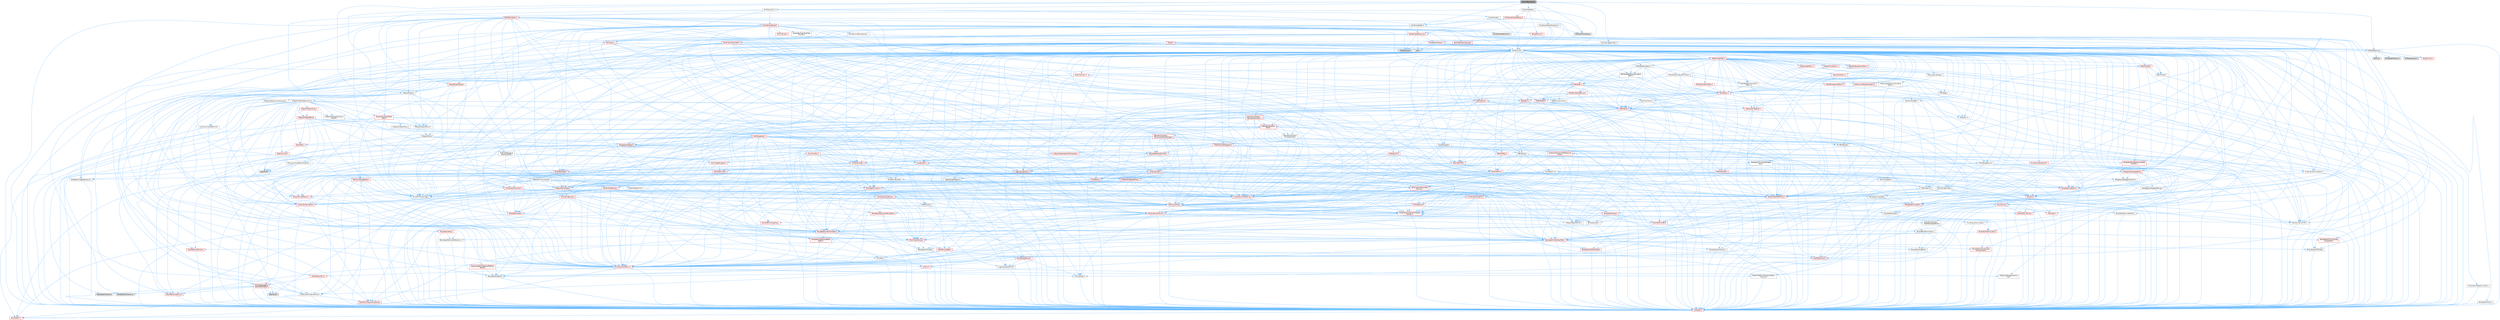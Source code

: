 digraph "GroomResources.h"
{
 // INTERACTIVE_SVG=YES
 // LATEX_PDF_SIZE
  bgcolor="transparent";
  edge [fontname=Helvetica,fontsize=10,labelfontname=Helvetica,labelfontsize=10];
  node [fontname=Helvetica,fontsize=10,shape=box,height=0.2,width=0.4];
  Node1 [id="Node000001",label="GroomResources.h",height=0.2,width=0.4,color="gray40", fillcolor="grey60", style="filled", fontcolor="black",tooltip=" "];
  Node1 -> Node2 [id="edge1_Node000001_Node000002",color="steelblue1",style="solid",tooltip=" "];
  Node2 [id="Node000002",label="UObject/Object.h",height=0.2,width=0.4,color="grey40", fillcolor="white", style="filled",URL="$db/dbf/Object_8h.html",tooltip=" "];
  Node2 -> Node3 [id="edge2_Node000002_Node000003",color="steelblue1",style="solid",tooltip=" "];
  Node3 [id="Node000003",label="UObject/Script.h",height=0.2,width=0.4,color="grey40", fillcolor="white", style="filled",URL="$de/dc6/Script_8h.html",tooltip=" "];
  Node3 -> Node4 [id="edge3_Node000003_Node000004",color="steelblue1",style="solid",tooltip=" "];
  Node4 [id="Node000004",label="Delegates/Delegate.h",height=0.2,width=0.4,color="red", fillcolor="#FFF0F0", style="filled",URL="$d4/d80/Delegate_8h.html",tooltip=" "];
  Node4 -> Node5 [id="edge4_Node000004_Node000005",color="steelblue1",style="solid",tooltip=" "];
  Node5 [id="Node000005",label="CoreTypes.h",height=0.2,width=0.4,color="red", fillcolor="#FFF0F0", style="filled",URL="$dc/dec/CoreTypes_8h.html",tooltip=" "];
  Node5 -> Node6 [id="edge5_Node000005_Node000006",color="steelblue1",style="solid",tooltip=" "];
  Node6 [id="Node000006",label="HAL/Platform.h",height=0.2,width=0.4,color="red", fillcolor="#FFF0F0", style="filled",URL="$d9/dd0/Platform_8h.html",tooltip=" "];
  Node4 -> Node19 [id="edge6_Node000004_Node000019",color="steelblue1",style="solid",tooltip=" "];
  Node19 [id="Node000019",label="Misc/AssertionMacros.h",height=0.2,width=0.4,color="red", fillcolor="#FFF0F0", style="filled",URL="$d0/dfa/AssertionMacros_8h.html",tooltip=" "];
  Node19 -> Node5 [id="edge7_Node000019_Node000005",color="steelblue1",style="solid",tooltip=" "];
  Node19 -> Node6 [id="edge8_Node000019_Node000006",color="steelblue1",style="solid",tooltip=" "];
  Node19 -> Node20 [id="edge9_Node000019_Node000020",color="steelblue1",style="solid",tooltip=" "];
  Node20 [id="Node000020",label="HAL/PlatformMisc.h",height=0.2,width=0.4,color="red", fillcolor="#FFF0F0", style="filled",URL="$d0/df5/PlatformMisc_8h.html",tooltip=" "];
  Node20 -> Node5 [id="edge10_Node000020_Node000005",color="steelblue1",style="solid",tooltip=" "];
  Node20 -> Node48 [id="edge11_Node000020_Node000048",color="steelblue1",style="solid",tooltip=" "];
  Node48 [id="Node000048",label="ProfilingDebugging\l/CpuProfilerTrace.h",height=0.2,width=0.4,color="red", fillcolor="#FFF0F0", style="filled",URL="$da/dcb/CpuProfilerTrace_8h.html",tooltip=" "];
  Node48 -> Node5 [id="edge12_Node000048_Node000005",color="steelblue1",style="solid",tooltip=" "];
  Node48 -> Node28 [id="edge13_Node000048_Node000028",color="steelblue1",style="solid",tooltip=" "];
  Node28 [id="Node000028",label="Containers/ContainersFwd.h",height=0.2,width=0.4,color="grey40", fillcolor="white", style="filled",URL="$d4/d0a/ContainersFwd_8h.html",tooltip=" "];
  Node28 -> Node6 [id="edge14_Node000028_Node000006",color="steelblue1",style="solid",tooltip=" "];
  Node28 -> Node5 [id="edge15_Node000028_Node000005",color="steelblue1",style="solid",tooltip=" "];
  Node28 -> Node25 [id="edge16_Node000028_Node000025",color="steelblue1",style="solid",tooltip=" "];
  Node25 [id="Node000025",label="Traits/IsContiguousContainer.h",height=0.2,width=0.4,color="red", fillcolor="#FFF0F0", style="filled",URL="$d5/d3c/IsContiguousContainer_8h.html",tooltip=" "];
  Node25 -> Node5 [id="edge17_Node000025_Node000005",color="steelblue1",style="solid",tooltip=" "];
  Node48 -> Node49 [id="edge18_Node000048_Node000049",color="steelblue1",style="solid",tooltip=" "];
  Node49 [id="Node000049",label="HAL/PlatformAtomics.h",height=0.2,width=0.4,color="red", fillcolor="#FFF0F0", style="filled",URL="$d3/d36/PlatformAtomics_8h.html",tooltip=" "];
  Node49 -> Node5 [id="edge19_Node000049_Node000005",color="steelblue1",style="solid",tooltip=" "];
  Node48 -> Node53 [id="edge20_Node000048_Node000053",color="steelblue1",style="solid",tooltip=" "];
  Node53 [id="Node000053",label="Trace/Detail/Channel.h",height=0.2,width=0.4,color="grey60", fillcolor="#E0E0E0", style="filled",tooltip=" "];
  Node48 -> Node54 [id="edge21_Node000048_Node000054",color="steelblue1",style="solid",tooltip=" "];
  Node54 [id="Node000054",label="Trace/Detail/Channel.inl",height=0.2,width=0.4,color="grey60", fillcolor="#E0E0E0", style="filled",tooltip=" "];
  Node48 -> Node55 [id="edge22_Node000048_Node000055",color="steelblue1",style="solid",tooltip=" "];
  Node55 [id="Node000055",label="Trace/Trace.h",height=0.2,width=0.4,color="grey60", fillcolor="#E0E0E0", style="filled",tooltip=" "];
  Node19 -> Node56 [id="edge23_Node000019_Node000056",color="steelblue1",style="solid",tooltip=" "];
  Node56 [id="Node000056",label="Templates/EnableIf.h",height=0.2,width=0.4,color="grey40", fillcolor="white", style="filled",URL="$d7/d60/EnableIf_8h.html",tooltip=" "];
  Node56 -> Node5 [id="edge24_Node000056_Node000005",color="steelblue1",style="solid",tooltip=" "];
  Node19 -> Node62 [id="edge25_Node000019_Node000062",color="steelblue1",style="solid",tooltip=" "];
  Node62 [id="Node000062",label="Misc/VarArgs.h",height=0.2,width=0.4,color="grey40", fillcolor="white", style="filled",URL="$d5/d6f/VarArgs_8h.html",tooltip=" "];
  Node62 -> Node5 [id="edge26_Node000062_Node000005",color="steelblue1",style="solid",tooltip=" "];
  Node4 -> Node70 [id="edge27_Node000004_Node000070",color="steelblue1",style="solid",tooltip=" "];
  Node70 [id="Node000070",label="UObject/NameTypes.h",height=0.2,width=0.4,color="red", fillcolor="#FFF0F0", style="filled",URL="$d6/d35/NameTypes_8h.html",tooltip=" "];
  Node70 -> Node5 [id="edge28_Node000070_Node000005",color="steelblue1",style="solid",tooltip=" "];
  Node70 -> Node19 [id="edge29_Node000070_Node000019",color="steelblue1",style="solid",tooltip=" "];
  Node70 -> Node71 [id="edge30_Node000070_Node000071",color="steelblue1",style="solid",tooltip=" "];
  Node71 [id="Node000071",label="HAL/UnrealMemory.h",height=0.2,width=0.4,color="red", fillcolor="#FFF0F0", style="filled",URL="$d9/d96/UnrealMemory_8h.html",tooltip=" "];
  Node71 -> Node5 [id="edge31_Node000071_Node000005",color="steelblue1",style="solid",tooltip=" "];
  Node71 -> Node75 [id="edge32_Node000071_Node000075",color="steelblue1",style="solid",tooltip=" "];
  Node75 [id="Node000075",label="HAL/MemoryBase.h",height=0.2,width=0.4,color="red", fillcolor="#FFF0F0", style="filled",URL="$d6/d9f/MemoryBase_8h.html",tooltip=" "];
  Node75 -> Node5 [id="edge33_Node000075_Node000005",color="steelblue1",style="solid",tooltip=" "];
  Node75 -> Node49 [id="edge34_Node000075_Node000049",color="steelblue1",style="solid",tooltip=" "];
  Node75 -> Node32 [id="edge35_Node000075_Node000032",color="steelblue1",style="solid",tooltip=" "];
  Node32 [id="Node000032",label="HAL/PlatformCrt.h",height=0.2,width=0.4,color="red", fillcolor="#FFF0F0", style="filled",URL="$d8/d75/PlatformCrt_8h.html",tooltip=" "];
  Node75 -> Node76 [id="edge36_Node000075_Node000076",color="steelblue1",style="solid",tooltip=" "];
  Node76 [id="Node000076",label="Misc/Exec.h",height=0.2,width=0.4,color="grey40", fillcolor="white", style="filled",URL="$de/ddb/Exec_8h.html",tooltip=" "];
  Node76 -> Node5 [id="edge37_Node000076_Node000005",color="steelblue1",style="solid",tooltip=" "];
  Node76 -> Node19 [id="edge38_Node000076_Node000019",color="steelblue1",style="solid",tooltip=" "];
  Node75 -> Node77 [id="edge39_Node000075_Node000077",color="steelblue1",style="solid",tooltip=" "];
  Node77 [id="Node000077",label="Misc/OutputDevice.h",height=0.2,width=0.4,color="red", fillcolor="#FFF0F0", style="filled",URL="$d7/d32/OutputDevice_8h.html",tooltip=" "];
  Node77 -> Node27 [id="edge40_Node000077_Node000027",color="steelblue1",style="solid",tooltip=" "];
  Node27 [id="Node000027",label="CoreFwd.h",height=0.2,width=0.4,color="red", fillcolor="#FFF0F0", style="filled",URL="$d1/d1e/CoreFwd_8h.html",tooltip=" "];
  Node27 -> Node5 [id="edge41_Node000027_Node000005",color="steelblue1",style="solid",tooltip=" "];
  Node27 -> Node28 [id="edge42_Node000027_Node000028",color="steelblue1",style="solid",tooltip=" "];
  Node27 -> Node30 [id="edge43_Node000027_Node000030",color="steelblue1",style="solid",tooltip=" "];
  Node30 [id="Node000030",label="UObject/UObjectHierarchy\lFwd.h",height=0.2,width=0.4,color="grey40", fillcolor="white", style="filled",URL="$d3/d13/UObjectHierarchyFwd_8h.html",tooltip=" "];
  Node77 -> Node5 [id="edge44_Node000077_Node000005",color="steelblue1",style="solid",tooltip=" "];
  Node77 -> Node78 [id="edge45_Node000077_Node000078",color="steelblue1",style="solid",tooltip=" "];
  Node78 [id="Node000078",label="Logging/LogVerbosity.h",height=0.2,width=0.4,color="grey40", fillcolor="white", style="filled",URL="$d2/d8f/LogVerbosity_8h.html",tooltip=" "];
  Node78 -> Node5 [id="edge46_Node000078_Node000005",color="steelblue1",style="solid",tooltip=" "];
  Node77 -> Node62 [id="edge47_Node000077_Node000062",color="steelblue1",style="solid",tooltip=" "];
  Node71 -> Node88 [id="edge48_Node000071_Node000088",color="steelblue1",style="solid",tooltip=" "];
  Node88 [id="Node000088",label="HAL/PlatformMemory.h",height=0.2,width=0.4,color="red", fillcolor="#FFF0F0", style="filled",URL="$de/d68/PlatformMemory_8h.html",tooltip=" "];
  Node88 -> Node5 [id="edge49_Node000088_Node000005",color="steelblue1",style="solid",tooltip=" "];
  Node71 -> Node91 [id="edge50_Node000071_Node000091",color="steelblue1",style="solid",tooltip=" "];
  Node91 [id="Node000091",label="Templates/IsPointer.h",height=0.2,width=0.4,color="grey40", fillcolor="white", style="filled",URL="$d7/d05/IsPointer_8h.html",tooltip=" "];
  Node91 -> Node5 [id="edge51_Node000091_Node000005",color="steelblue1",style="solid",tooltip=" "];
  Node70 -> Node92 [id="edge52_Node000070_Node000092",color="steelblue1",style="solid",tooltip=" "];
  Node92 [id="Node000092",label="Templates/UnrealTypeTraits.h",height=0.2,width=0.4,color="red", fillcolor="#FFF0F0", style="filled",URL="$d2/d2d/UnrealTypeTraits_8h.html",tooltip=" "];
  Node92 -> Node5 [id="edge53_Node000092_Node000005",color="steelblue1",style="solid",tooltip=" "];
  Node92 -> Node91 [id="edge54_Node000092_Node000091",color="steelblue1",style="solid",tooltip=" "];
  Node92 -> Node19 [id="edge55_Node000092_Node000019",color="steelblue1",style="solid",tooltip=" "];
  Node92 -> Node84 [id="edge56_Node000092_Node000084",color="steelblue1",style="solid",tooltip=" "];
  Node84 [id="Node000084",label="Templates/AndOrNot.h",height=0.2,width=0.4,color="grey40", fillcolor="white", style="filled",URL="$db/d0a/AndOrNot_8h.html",tooltip=" "];
  Node84 -> Node5 [id="edge57_Node000084_Node000005",color="steelblue1",style="solid",tooltip=" "];
  Node92 -> Node56 [id="edge58_Node000092_Node000056",color="steelblue1",style="solid",tooltip=" "];
  Node92 -> Node93 [id="edge59_Node000092_Node000093",color="steelblue1",style="solid",tooltip=" "];
  Node93 [id="Node000093",label="Templates/IsArithmetic.h",height=0.2,width=0.4,color="grey40", fillcolor="white", style="filled",URL="$d2/d5d/IsArithmetic_8h.html",tooltip=" "];
  Node93 -> Node5 [id="edge60_Node000093_Node000005",color="steelblue1",style="solid",tooltip=" "];
  Node92 -> Node95 [id="edge61_Node000092_Node000095",color="steelblue1",style="solid",tooltip=" "];
  Node95 [id="Node000095",label="Templates/IsPODType.h",height=0.2,width=0.4,color="grey40", fillcolor="white", style="filled",URL="$d7/db1/IsPODType_8h.html",tooltip=" "];
  Node95 -> Node5 [id="edge62_Node000095_Node000005",color="steelblue1",style="solid",tooltip=" "];
  Node92 -> Node96 [id="edge63_Node000092_Node000096",color="steelblue1",style="solid",tooltip=" "];
  Node96 [id="Node000096",label="Templates/IsUECoreType.h",height=0.2,width=0.4,color="red", fillcolor="#FFF0F0", style="filled",URL="$d1/db8/IsUECoreType_8h.html",tooltip=" "];
  Node96 -> Node5 [id="edge64_Node000096_Node000005",color="steelblue1",style="solid",tooltip=" "];
  Node92 -> Node85 [id="edge65_Node000092_Node000085",color="steelblue1",style="solid",tooltip=" "];
  Node85 [id="Node000085",label="Templates/IsTriviallyCopy\lConstructible.h",height=0.2,width=0.4,color="red", fillcolor="#FFF0F0", style="filled",URL="$d3/d78/IsTriviallyCopyConstructible_8h.html",tooltip=" "];
  Node85 -> Node5 [id="edge66_Node000085_Node000005",color="steelblue1",style="solid",tooltip=" "];
  Node70 -> Node97 [id="edge67_Node000070_Node000097",color="steelblue1",style="solid",tooltip=" "];
  Node97 [id="Node000097",label="Templates/UnrealTemplate.h",height=0.2,width=0.4,color="red", fillcolor="#FFF0F0", style="filled",URL="$d4/d24/UnrealTemplate_8h.html",tooltip=" "];
  Node97 -> Node5 [id="edge68_Node000097_Node000005",color="steelblue1",style="solid",tooltip=" "];
  Node97 -> Node91 [id="edge69_Node000097_Node000091",color="steelblue1",style="solid",tooltip=" "];
  Node97 -> Node71 [id="edge70_Node000097_Node000071",color="steelblue1",style="solid",tooltip=" "];
  Node97 -> Node92 [id="edge71_Node000097_Node000092",color="steelblue1",style="solid",tooltip=" "];
  Node97 -> Node100 [id="edge72_Node000097_Node000100",color="steelblue1",style="solid",tooltip=" "];
  Node100 [id="Node000100",label="Templates/RemoveReference.h",height=0.2,width=0.4,color="grey40", fillcolor="white", style="filled",URL="$da/dbe/RemoveReference_8h.html",tooltip=" "];
  Node100 -> Node5 [id="edge73_Node000100_Node000005",color="steelblue1",style="solid",tooltip=" "];
  Node97 -> Node101 [id="edge74_Node000097_Node000101",color="steelblue1",style="solid",tooltip=" "];
  Node101 [id="Node000101",label="Templates/TypeCompatible\lBytes.h",height=0.2,width=0.4,color="red", fillcolor="#FFF0F0", style="filled",URL="$df/d0a/TypeCompatibleBytes_8h.html",tooltip=" "];
  Node101 -> Node5 [id="edge75_Node000101_Node000005",color="steelblue1",style="solid",tooltip=" "];
  Node97 -> Node25 [id="edge76_Node000097_Node000025",color="steelblue1",style="solid",tooltip=" "];
  Node70 -> Node103 [id="edge77_Node000070_Node000103",color="steelblue1",style="solid",tooltip=" "];
  Node103 [id="Node000103",label="Containers/UnrealString.h",height=0.2,width=0.4,color="red", fillcolor="#FFF0F0", style="filled",URL="$d5/dba/UnrealString_8h.html",tooltip=" "];
  Node70 -> Node110 [id="edge78_Node000070_Node000110",color="steelblue1",style="solid",tooltip=" "];
  Node110 [id="Node000110",label="Containers/StringConv.h",height=0.2,width=0.4,color="red", fillcolor="#FFF0F0", style="filled",URL="$d3/ddf/StringConv_8h.html",tooltip=" "];
  Node110 -> Node5 [id="edge79_Node000110_Node000005",color="steelblue1",style="solid",tooltip=" "];
  Node110 -> Node19 [id="edge80_Node000110_Node000019",color="steelblue1",style="solid",tooltip=" "];
  Node110 -> Node111 [id="edge81_Node000110_Node000111",color="steelblue1",style="solid",tooltip=" "];
  Node111 [id="Node000111",label="Containers/ContainerAllocation\lPolicies.h",height=0.2,width=0.4,color="red", fillcolor="#FFF0F0", style="filled",URL="$d7/dff/ContainerAllocationPolicies_8h.html",tooltip=" "];
  Node111 -> Node5 [id="edge82_Node000111_Node000005",color="steelblue1",style="solid",tooltip=" "];
  Node111 -> Node111 [id="edge83_Node000111_Node000111",color="steelblue1",style="solid",tooltip=" "];
  Node111 -> Node113 [id="edge84_Node000111_Node000113",color="steelblue1",style="solid",tooltip=" "];
  Node113 [id="Node000113",label="HAL/PlatformMath.h",height=0.2,width=0.4,color="red", fillcolor="#FFF0F0", style="filled",URL="$dc/d53/PlatformMath_8h.html",tooltip=" "];
  Node113 -> Node5 [id="edge85_Node000113_Node000005",color="steelblue1",style="solid",tooltip=" "];
  Node111 -> Node71 [id="edge86_Node000111_Node000071",color="steelblue1",style="solid",tooltip=" "];
  Node111 -> Node42 [id="edge87_Node000111_Node000042",color="steelblue1",style="solid",tooltip=" "];
  Node42 [id="Node000042",label="Math/NumericLimits.h",height=0.2,width=0.4,color="grey40", fillcolor="white", style="filled",URL="$df/d1b/NumericLimits_8h.html",tooltip=" "];
  Node42 -> Node5 [id="edge88_Node000042_Node000005",color="steelblue1",style="solid",tooltip=" "];
  Node111 -> Node19 [id="edge89_Node000111_Node000019",color="steelblue1",style="solid",tooltip=" "];
  Node111 -> Node122 [id="edge90_Node000111_Node000122",color="steelblue1",style="solid",tooltip=" "];
  Node122 [id="Node000122",label="Templates/MemoryOps.h",height=0.2,width=0.4,color="red", fillcolor="#FFF0F0", style="filled",URL="$db/dea/MemoryOps_8h.html",tooltip=" "];
  Node122 -> Node5 [id="edge91_Node000122_Node000005",color="steelblue1",style="solid",tooltip=" "];
  Node122 -> Node71 [id="edge92_Node000122_Node000071",color="steelblue1",style="solid",tooltip=" "];
  Node122 -> Node86 [id="edge93_Node000122_Node000086",color="steelblue1",style="solid",tooltip=" "];
  Node86 [id="Node000086",label="Templates/IsTriviallyCopy\lAssignable.h",height=0.2,width=0.4,color="red", fillcolor="#FFF0F0", style="filled",URL="$d2/df2/IsTriviallyCopyAssignable_8h.html",tooltip=" "];
  Node86 -> Node5 [id="edge94_Node000086_Node000005",color="steelblue1",style="solid",tooltip=" "];
  Node122 -> Node85 [id="edge95_Node000122_Node000085",color="steelblue1",style="solid",tooltip=" "];
  Node122 -> Node92 [id="edge96_Node000122_Node000092",color="steelblue1",style="solid",tooltip=" "];
  Node111 -> Node101 [id="edge97_Node000111_Node000101",color="steelblue1",style="solid",tooltip=" "];
  Node110 -> Node123 [id="edge98_Node000110_Node000123",color="steelblue1",style="solid",tooltip=" "];
  Node123 [id="Node000123",label="Containers/Array.h",height=0.2,width=0.4,color="red", fillcolor="#FFF0F0", style="filled",URL="$df/dd0/Array_8h.html",tooltip=" "];
  Node123 -> Node5 [id="edge99_Node000123_Node000005",color="steelblue1",style="solid",tooltip=" "];
  Node123 -> Node19 [id="edge100_Node000123_Node000019",color="steelblue1",style="solid",tooltip=" "];
  Node123 -> Node71 [id="edge101_Node000123_Node000071",color="steelblue1",style="solid",tooltip=" "];
  Node123 -> Node92 [id="edge102_Node000123_Node000092",color="steelblue1",style="solid",tooltip=" "];
  Node123 -> Node97 [id="edge103_Node000123_Node000097",color="steelblue1",style="solid",tooltip=" "];
  Node123 -> Node111 [id="edge104_Node000123_Node000111",color="steelblue1",style="solid",tooltip=" "];
  Node123 -> Node130 [id="edge105_Node000123_Node000130",color="steelblue1",style="solid",tooltip=" "];
  Node130 [id="Node000130",label="Serialization/Archive.h",height=0.2,width=0.4,color="red", fillcolor="#FFF0F0", style="filled",URL="$d7/d3b/Archive_8h.html",tooltip=" "];
  Node130 -> Node27 [id="edge106_Node000130_Node000027",color="steelblue1",style="solid",tooltip=" "];
  Node130 -> Node5 [id="edge107_Node000130_Node000005",color="steelblue1",style="solid",tooltip=" "];
  Node130 -> Node131 [id="edge108_Node000130_Node000131",color="steelblue1",style="solid",tooltip=" "];
  Node131 [id="Node000131",label="HAL/PlatformProperties.h",height=0.2,width=0.4,color="red", fillcolor="#FFF0F0", style="filled",URL="$d9/db0/PlatformProperties_8h.html",tooltip=" "];
  Node131 -> Node5 [id="edge109_Node000131_Node000005",color="steelblue1",style="solid",tooltip=" "];
  Node130 -> Node134 [id="edge110_Node000130_Node000134",color="steelblue1",style="solid",tooltip=" "];
  Node134 [id="Node000134",label="Internationalization\l/TextNamespaceFwd.h",height=0.2,width=0.4,color="grey40", fillcolor="white", style="filled",URL="$d8/d97/TextNamespaceFwd_8h.html",tooltip=" "];
  Node134 -> Node5 [id="edge111_Node000134_Node000005",color="steelblue1",style="solid",tooltip=" "];
  Node130 -> Node19 [id="edge112_Node000130_Node000019",color="steelblue1",style="solid",tooltip=" "];
  Node130 -> Node135 [id="edge113_Node000130_Node000135",color="steelblue1",style="solid",tooltip=" "];
  Node135 [id="Node000135",label="Misc/EngineVersionBase.h",height=0.2,width=0.4,color="grey40", fillcolor="white", style="filled",URL="$d5/d2b/EngineVersionBase_8h.html",tooltip=" "];
  Node135 -> Node5 [id="edge114_Node000135_Node000005",color="steelblue1",style="solid",tooltip=" "];
  Node130 -> Node62 [id="edge115_Node000130_Node000062",color="steelblue1",style="solid",tooltip=" "];
  Node130 -> Node56 [id="edge116_Node000130_Node000056",color="steelblue1",style="solid",tooltip=" "];
  Node130 -> Node138 [id="edge117_Node000130_Node000138",color="steelblue1",style="solid",tooltip=" "];
  Node138 [id="Node000138",label="Templates/IsEnumClass.h",height=0.2,width=0.4,color="grey40", fillcolor="white", style="filled",URL="$d7/d15/IsEnumClass_8h.html",tooltip=" "];
  Node138 -> Node5 [id="edge118_Node000138_Node000005",color="steelblue1",style="solid",tooltip=" "];
  Node138 -> Node84 [id="edge119_Node000138_Node000084",color="steelblue1",style="solid",tooltip=" "];
  Node130 -> Node97 [id="edge120_Node000130_Node000097",color="steelblue1",style="solid",tooltip=" "];
  Node130 -> Node139 [id="edge121_Node000130_Node000139",color="steelblue1",style="solid",tooltip=" "];
  Node139 [id="Node000139",label="UObject/ObjectVersion.h",height=0.2,width=0.4,color="grey40", fillcolor="white", style="filled",URL="$da/d63/ObjectVersion_8h.html",tooltip=" "];
  Node139 -> Node5 [id="edge122_Node000139_Node000005",color="steelblue1",style="solid",tooltip=" "];
  Node123 -> Node156 [id="edge123_Node000123_Node000156",color="steelblue1",style="solid",tooltip=" "];
  Node156 [id="Node000156",label="Templates/Invoke.h",height=0.2,width=0.4,color="red", fillcolor="#FFF0F0", style="filled",URL="$d7/deb/Invoke_8h.html",tooltip=" "];
  Node156 -> Node5 [id="edge124_Node000156_Node000005",color="steelblue1",style="solid",tooltip=" "];
  Node156 -> Node97 [id="edge125_Node000156_Node000097",color="steelblue1",style="solid",tooltip=" "];
  Node123 -> Node161 [id="edge126_Node000123_Node000161",color="steelblue1",style="solid",tooltip=" "];
  Node161 [id="Node000161",label="Templates/Less.h",height=0.2,width=0.4,color="grey40", fillcolor="white", style="filled",URL="$de/dc8/Less_8h.html",tooltip=" "];
  Node161 -> Node5 [id="edge127_Node000161_Node000005",color="steelblue1",style="solid",tooltip=" "];
  Node161 -> Node97 [id="edge128_Node000161_Node000097",color="steelblue1",style="solid",tooltip=" "];
  Node123 -> Node169 [id="edge129_Node000123_Node000169",color="steelblue1",style="solid",tooltip=" "];
  Node169 [id="Node000169",label="Templates/Sorting.h",height=0.2,width=0.4,color="red", fillcolor="#FFF0F0", style="filled",URL="$d3/d9e/Sorting_8h.html",tooltip=" "];
  Node169 -> Node5 [id="edge130_Node000169_Node000005",color="steelblue1",style="solid",tooltip=" "];
  Node169 -> Node113 [id="edge131_Node000169_Node000113",color="steelblue1",style="solid",tooltip=" "];
  Node169 -> Node161 [id="edge132_Node000169_Node000161",color="steelblue1",style="solid",tooltip=" "];
  Node123 -> Node173 [id="edge133_Node000123_Node000173",color="steelblue1",style="solid",tooltip=" "];
  Node173 [id="Node000173",label="Templates/AlignmentTemplates.h",height=0.2,width=0.4,color="red", fillcolor="#FFF0F0", style="filled",URL="$dd/d32/AlignmentTemplates_8h.html",tooltip=" "];
  Node173 -> Node5 [id="edge134_Node000173_Node000005",color="steelblue1",style="solid",tooltip=" "];
  Node173 -> Node91 [id="edge135_Node000173_Node000091",color="steelblue1",style="solid",tooltip=" "];
  Node110 -> Node147 [id="edge136_Node000110_Node000147",color="steelblue1",style="solid",tooltip=" "];
  Node147 [id="Node000147",label="Misc/CString.h",height=0.2,width=0.4,color="red", fillcolor="#FFF0F0", style="filled",URL="$d2/d49/CString_8h.html",tooltip=" "];
  Node147 -> Node5 [id="edge137_Node000147_Node000005",color="steelblue1",style="solid",tooltip=" "];
  Node147 -> Node32 [id="edge138_Node000147_Node000032",color="steelblue1",style="solid",tooltip=" "];
  Node147 -> Node73 [id="edge139_Node000147_Node000073",color="steelblue1",style="solid",tooltip=" "];
  Node73 [id="Node000073",label="HAL/PlatformString.h",height=0.2,width=0.4,color="red", fillcolor="#FFF0F0", style="filled",URL="$db/db5/PlatformString_8h.html",tooltip=" "];
  Node73 -> Node5 [id="edge140_Node000073_Node000005",color="steelblue1",style="solid",tooltip=" "];
  Node147 -> Node19 [id="edge141_Node000147_Node000019",color="steelblue1",style="solid",tooltip=" "];
  Node147 -> Node148 [id="edge142_Node000147_Node000148",color="steelblue1",style="solid",tooltip=" "];
  Node148 [id="Node000148",label="Misc/Char.h",height=0.2,width=0.4,color="red", fillcolor="#FFF0F0", style="filled",URL="$d0/d58/Char_8h.html",tooltip=" "];
  Node148 -> Node5 [id="edge143_Node000148_Node000005",color="steelblue1",style="solid",tooltip=" "];
  Node147 -> Node62 [id="edge144_Node000147_Node000062",color="steelblue1",style="solid",tooltip=" "];
  Node110 -> Node174 [id="edge145_Node000110_Node000174",color="steelblue1",style="solid",tooltip=" "];
  Node174 [id="Node000174",label="Templates/IsArray.h",height=0.2,width=0.4,color="grey40", fillcolor="white", style="filled",URL="$d8/d8d/IsArray_8h.html",tooltip=" "];
  Node174 -> Node5 [id="edge146_Node000174_Node000005",color="steelblue1",style="solid",tooltip=" "];
  Node110 -> Node97 [id="edge147_Node000110_Node000097",color="steelblue1",style="solid",tooltip=" "];
  Node110 -> Node92 [id="edge148_Node000110_Node000092",color="steelblue1",style="solid",tooltip=" "];
  Node110 -> Node25 [id="edge149_Node000110_Node000025",color="steelblue1",style="solid",tooltip=" "];
  Node70 -> Node22 [id="edge150_Node000070_Node000022",color="steelblue1",style="solid",tooltip=" "];
  Node22 [id="Node000022",label="Containers/StringFwd.h",height=0.2,width=0.4,color="red", fillcolor="#FFF0F0", style="filled",URL="$df/d37/StringFwd_8h.html",tooltip=" "];
  Node22 -> Node5 [id="edge151_Node000022_Node000005",color="steelblue1",style="solid",tooltip=" "];
  Node22 -> Node25 [id="edge152_Node000022_Node000025",color="steelblue1",style="solid",tooltip=" "];
  Node70 -> Node175 [id="edge153_Node000070_Node000175",color="steelblue1",style="solid",tooltip=" "];
  Node175 [id="Node000175",label="UObject/UnrealNames.h",height=0.2,width=0.4,color="red", fillcolor="#FFF0F0", style="filled",URL="$d8/db1/UnrealNames_8h.html",tooltip=" "];
  Node175 -> Node5 [id="edge154_Node000175_Node000005",color="steelblue1",style="solid",tooltip=" "];
  Node70 -> Node177 [id="edge155_Node000070_Node000177",color="steelblue1",style="solid",tooltip=" "];
  Node177 [id="Node000177",label="Misc/StringBuilder.h",height=0.2,width=0.4,color="red", fillcolor="#FFF0F0", style="filled",URL="$d4/d52/StringBuilder_8h.html",tooltip=" "];
  Node177 -> Node22 [id="edge156_Node000177_Node000022",color="steelblue1",style="solid",tooltip=" "];
  Node177 -> Node5 [id="edge157_Node000177_Node000005",color="steelblue1",style="solid",tooltip=" "];
  Node177 -> Node73 [id="edge158_Node000177_Node000073",color="steelblue1",style="solid",tooltip=" "];
  Node177 -> Node71 [id="edge159_Node000177_Node000071",color="steelblue1",style="solid",tooltip=" "];
  Node177 -> Node19 [id="edge160_Node000177_Node000019",color="steelblue1",style="solid",tooltip=" "];
  Node177 -> Node147 [id="edge161_Node000177_Node000147",color="steelblue1",style="solid",tooltip=" "];
  Node177 -> Node56 [id="edge162_Node000177_Node000056",color="steelblue1",style="solid",tooltip=" "];
  Node177 -> Node97 [id="edge163_Node000177_Node000097",color="steelblue1",style="solid",tooltip=" "];
  Node177 -> Node92 [id="edge164_Node000177_Node000092",color="steelblue1",style="solid",tooltip=" "];
  Node177 -> Node25 [id="edge165_Node000177_Node000025",color="steelblue1",style="solid",tooltip=" "];
  Node70 -> Node55 [id="edge166_Node000070_Node000055",color="steelblue1",style="solid",tooltip=" "];
  Node4 -> Node183 [id="edge167_Node000004_Node000183",color="steelblue1",style="solid",tooltip=" "];
  Node183 [id="Node000183",label="Templates/SharedPointer.h",height=0.2,width=0.4,color="red", fillcolor="#FFF0F0", style="filled",URL="$d2/d17/SharedPointer_8h.html",tooltip=" "];
  Node183 -> Node5 [id="edge168_Node000183_Node000005",color="steelblue1",style="solid",tooltip=" "];
  Node183 -> Node184 [id="edge169_Node000183_Node000184",color="steelblue1",style="solid",tooltip=" "];
  Node184 [id="Node000184",label="Templates/PointerIsConvertible\lFromTo.h",height=0.2,width=0.4,color="red", fillcolor="#FFF0F0", style="filled",URL="$d6/d65/PointerIsConvertibleFromTo_8h.html",tooltip=" "];
  Node184 -> Node5 [id="edge170_Node000184_Node000005",color="steelblue1",style="solid",tooltip=" "];
  Node183 -> Node19 [id="edge171_Node000183_Node000019",color="steelblue1",style="solid",tooltip=" "];
  Node183 -> Node71 [id="edge172_Node000183_Node000071",color="steelblue1",style="solid",tooltip=" "];
  Node183 -> Node123 [id="edge173_Node000183_Node000123",color="steelblue1",style="solid",tooltip=" "];
  Node183 -> Node185 [id="edge174_Node000183_Node000185",color="steelblue1",style="solid",tooltip=" "];
  Node185 [id="Node000185",label="Containers/Map.h",height=0.2,width=0.4,color="red", fillcolor="#FFF0F0", style="filled",URL="$df/d79/Map_8h.html",tooltip=" "];
  Node185 -> Node5 [id="edge175_Node000185_Node000005",color="steelblue1",style="solid",tooltip=" "];
  Node185 -> Node186 [id="edge176_Node000185_Node000186",color="steelblue1",style="solid",tooltip=" "];
  Node186 [id="Node000186",label="Algo/Reverse.h",height=0.2,width=0.4,color="grey40", fillcolor="white", style="filled",URL="$d5/d93/Reverse_8h.html",tooltip=" "];
  Node186 -> Node5 [id="edge177_Node000186_Node000005",color="steelblue1",style="solid",tooltip=" "];
  Node186 -> Node97 [id="edge178_Node000186_Node000097",color="steelblue1",style="solid",tooltip=" "];
  Node185 -> Node187 [id="edge179_Node000185_Node000187",color="steelblue1",style="solid",tooltip=" "];
  Node187 [id="Node000187",label="Containers/Set.h",height=0.2,width=0.4,color="red", fillcolor="#FFF0F0", style="filled",URL="$d4/d45/Set_8h.html",tooltip=" "];
  Node187 -> Node111 [id="edge180_Node000187_Node000111",color="steelblue1",style="solid",tooltip=" "];
  Node187 -> Node189 [id="edge181_Node000187_Node000189",color="steelblue1",style="solid",tooltip=" "];
  Node189 [id="Node000189",label="Containers/SparseArray.h",height=0.2,width=0.4,color="red", fillcolor="#FFF0F0", style="filled",URL="$d5/dbf/SparseArray_8h.html",tooltip=" "];
  Node189 -> Node5 [id="edge182_Node000189_Node000005",color="steelblue1",style="solid",tooltip=" "];
  Node189 -> Node19 [id="edge183_Node000189_Node000019",color="steelblue1",style="solid",tooltip=" "];
  Node189 -> Node71 [id="edge184_Node000189_Node000071",color="steelblue1",style="solid",tooltip=" "];
  Node189 -> Node92 [id="edge185_Node000189_Node000092",color="steelblue1",style="solid",tooltip=" "];
  Node189 -> Node97 [id="edge186_Node000189_Node000097",color="steelblue1",style="solid",tooltip=" "];
  Node189 -> Node111 [id="edge187_Node000189_Node000111",color="steelblue1",style="solid",tooltip=" "];
  Node189 -> Node161 [id="edge188_Node000189_Node000161",color="steelblue1",style="solid",tooltip=" "];
  Node189 -> Node123 [id="edge189_Node000189_Node000123",color="steelblue1",style="solid",tooltip=" "];
  Node189 -> Node172 [id="edge190_Node000189_Node000172",color="steelblue1",style="solid",tooltip=" "];
  Node172 [id="Node000172",label="Math/UnrealMathUtility.h",height=0.2,width=0.4,color="red", fillcolor="#FFF0F0", style="filled",URL="$db/db8/UnrealMathUtility_8h.html",tooltip=" "];
  Node172 -> Node5 [id="edge191_Node000172_Node000005",color="steelblue1",style="solid",tooltip=" "];
  Node172 -> Node19 [id="edge192_Node000172_Node000019",color="steelblue1",style="solid",tooltip=" "];
  Node172 -> Node113 [id="edge193_Node000172_Node000113",color="steelblue1",style="solid",tooltip=" "];
  Node189 -> Node190 [id="edge194_Node000189_Node000190",color="steelblue1",style="solid",tooltip=" "];
  Node190 [id="Node000190",label="Containers/ScriptArray.h",height=0.2,width=0.4,color="red", fillcolor="#FFF0F0", style="filled",URL="$dc/daf/ScriptArray_8h.html",tooltip=" "];
  Node190 -> Node5 [id="edge195_Node000190_Node000005",color="steelblue1",style="solid",tooltip=" "];
  Node190 -> Node19 [id="edge196_Node000190_Node000019",color="steelblue1",style="solid",tooltip=" "];
  Node190 -> Node71 [id="edge197_Node000190_Node000071",color="steelblue1",style="solid",tooltip=" "];
  Node190 -> Node111 [id="edge198_Node000190_Node000111",color="steelblue1",style="solid",tooltip=" "];
  Node190 -> Node123 [id="edge199_Node000190_Node000123",color="steelblue1",style="solid",tooltip=" "];
  Node189 -> Node191 [id="edge200_Node000189_Node000191",color="steelblue1",style="solid",tooltip=" "];
  Node191 [id="Node000191",label="Containers/BitArray.h",height=0.2,width=0.4,color="red", fillcolor="#FFF0F0", style="filled",URL="$d1/de4/BitArray_8h.html",tooltip=" "];
  Node191 -> Node111 [id="edge201_Node000191_Node000111",color="steelblue1",style="solid",tooltip=" "];
  Node191 -> Node5 [id="edge202_Node000191_Node000005",color="steelblue1",style="solid",tooltip=" "];
  Node191 -> Node49 [id="edge203_Node000191_Node000049",color="steelblue1",style="solid",tooltip=" "];
  Node191 -> Node71 [id="edge204_Node000191_Node000071",color="steelblue1",style="solid",tooltip=" "];
  Node191 -> Node172 [id="edge205_Node000191_Node000172",color="steelblue1",style="solid",tooltip=" "];
  Node191 -> Node19 [id="edge206_Node000191_Node000019",color="steelblue1",style="solid",tooltip=" "];
  Node191 -> Node44 [id="edge207_Node000191_Node000044",color="steelblue1",style="solid",tooltip=" "];
  Node44 [id="Node000044",label="Misc/EnumClassFlags.h",height=0.2,width=0.4,color="grey40", fillcolor="white", style="filled",URL="$d8/de7/EnumClassFlags_8h.html",tooltip=" "];
  Node191 -> Node130 [id="edge208_Node000191_Node000130",color="steelblue1",style="solid",tooltip=" "];
  Node191 -> Node56 [id="edge209_Node000191_Node000056",color="steelblue1",style="solid",tooltip=" "];
  Node191 -> Node156 [id="edge210_Node000191_Node000156",color="steelblue1",style="solid",tooltip=" "];
  Node191 -> Node97 [id="edge211_Node000191_Node000097",color="steelblue1",style="solid",tooltip=" "];
  Node191 -> Node92 [id="edge212_Node000191_Node000092",color="steelblue1",style="solid",tooltip=" "];
  Node189 -> Node192 [id="edge213_Node000189_Node000192",color="steelblue1",style="solid",tooltip=" "];
  Node192 [id="Node000192",label="Serialization/Structured\lArchive.h",height=0.2,width=0.4,color="red", fillcolor="#FFF0F0", style="filled",URL="$d9/d1e/StructuredArchive_8h.html",tooltip=" "];
  Node192 -> Node123 [id="edge214_Node000192_Node000123",color="steelblue1",style="solid",tooltip=" "];
  Node192 -> Node111 [id="edge215_Node000192_Node000111",color="steelblue1",style="solid",tooltip=" "];
  Node192 -> Node5 [id="edge216_Node000192_Node000005",color="steelblue1",style="solid",tooltip=" "];
  Node192 -> Node130 [id="edge217_Node000192_Node000130",color="steelblue1",style="solid",tooltip=" "];
  Node192 -> Node203 [id="edge218_Node000192_Node000203",color="steelblue1",style="solid",tooltip=" "];
  Node203 [id="Node000203",label="Templates/UniqueObj.h",height=0.2,width=0.4,color="grey40", fillcolor="white", style="filled",URL="$da/d95/UniqueObj_8h.html",tooltip=" "];
  Node203 -> Node5 [id="edge219_Node000203_Node000005",color="steelblue1",style="solid",tooltip=" "];
  Node203 -> Node204 [id="edge220_Node000203_Node000204",color="steelblue1",style="solid",tooltip=" "];
  Node204 [id="Node000204",label="Templates/UniquePtr.h",height=0.2,width=0.4,color="red", fillcolor="#FFF0F0", style="filled",URL="$de/d1a/UniquePtr_8h.html",tooltip=" "];
  Node204 -> Node5 [id="edge221_Node000204_Node000005",color="steelblue1",style="solid",tooltip=" "];
  Node204 -> Node97 [id="edge222_Node000204_Node000097",color="steelblue1",style="solid",tooltip=" "];
  Node204 -> Node174 [id="edge223_Node000204_Node000174",color="steelblue1",style="solid",tooltip=" "];
  Node204 -> Node205 [id="edge224_Node000204_Node000205",color="steelblue1",style="solid",tooltip=" "];
  Node205 [id="Node000205",label="Templates/RemoveExtent.h",height=0.2,width=0.4,color="grey40", fillcolor="white", style="filled",URL="$dc/de9/RemoveExtent_8h.html",tooltip=" "];
  Node205 -> Node5 [id="edge225_Node000205_Node000005",color="steelblue1",style="solid",tooltip=" "];
  Node189 -> Node103 [id="edge226_Node000189_Node000103",color="steelblue1",style="solid",tooltip=" "];
  Node187 -> Node28 [id="edge227_Node000187_Node000028",color="steelblue1",style="solid",tooltip=" "];
  Node187 -> Node172 [id="edge228_Node000187_Node000172",color="steelblue1",style="solid",tooltip=" "];
  Node187 -> Node19 [id="edge229_Node000187_Node000019",color="steelblue1",style="solid",tooltip=" "];
  Node187 -> Node207 [id="edge230_Node000187_Node000207",color="steelblue1",style="solid",tooltip=" "];
  Node207 [id="Node000207",label="Misc/StructBuilder.h",height=0.2,width=0.4,color="grey40", fillcolor="white", style="filled",URL="$d9/db3/StructBuilder_8h.html",tooltip=" "];
  Node207 -> Node5 [id="edge231_Node000207_Node000005",color="steelblue1",style="solid",tooltip=" "];
  Node207 -> Node172 [id="edge232_Node000207_Node000172",color="steelblue1",style="solid",tooltip=" "];
  Node207 -> Node173 [id="edge233_Node000207_Node000173",color="steelblue1",style="solid",tooltip=" "];
  Node187 -> Node192 [id="edge234_Node000187_Node000192",color="steelblue1",style="solid",tooltip=" "];
  Node187 -> Node208 [id="edge235_Node000187_Node000208",color="steelblue1",style="solid",tooltip=" "];
  Node208 [id="Node000208",label="Templates/Function.h",height=0.2,width=0.4,color="red", fillcolor="#FFF0F0", style="filled",URL="$df/df5/Function_8h.html",tooltip=" "];
  Node208 -> Node5 [id="edge236_Node000208_Node000005",color="steelblue1",style="solid",tooltip=" "];
  Node208 -> Node19 [id="edge237_Node000208_Node000019",color="steelblue1",style="solid",tooltip=" "];
  Node208 -> Node71 [id="edge238_Node000208_Node000071",color="steelblue1",style="solid",tooltip=" "];
  Node208 -> Node92 [id="edge239_Node000208_Node000092",color="steelblue1",style="solid",tooltip=" "];
  Node208 -> Node156 [id="edge240_Node000208_Node000156",color="steelblue1",style="solid",tooltip=" "];
  Node208 -> Node97 [id="edge241_Node000208_Node000097",color="steelblue1",style="solid",tooltip=" "];
  Node208 -> Node172 [id="edge242_Node000208_Node000172",color="steelblue1",style="solid",tooltip=" "];
  Node187 -> Node169 [id="edge243_Node000187_Node000169",color="steelblue1",style="solid",tooltip=" "];
  Node187 -> Node145 [id="edge244_Node000187_Node000145",color="steelblue1",style="solid",tooltip=" "];
  Node145 [id="Node000145",label="Templates/TypeHash.h",height=0.2,width=0.4,color="red", fillcolor="#FFF0F0", style="filled",URL="$d1/d62/TypeHash_8h.html",tooltip=" "];
  Node145 -> Node5 [id="edge245_Node000145_Node000005",color="steelblue1",style="solid",tooltip=" "];
  Node145 -> Node146 [id="edge246_Node000145_Node000146",color="steelblue1",style="solid",tooltip=" "];
  Node146 [id="Node000146",label="Misc/Crc.h",height=0.2,width=0.4,color="red", fillcolor="#FFF0F0", style="filled",URL="$d4/dd2/Crc_8h.html",tooltip=" "];
  Node146 -> Node5 [id="edge247_Node000146_Node000005",color="steelblue1",style="solid",tooltip=" "];
  Node146 -> Node73 [id="edge248_Node000146_Node000073",color="steelblue1",style="solid",tooltip=" "];
  Node146 -> Node19 [id="edge249_Node000146_Node000019",color="steelblue1",style="solid",tooltip=" "];
  Node146 -> Node147 [id="edge250_Node000146_Node000147",color="steelblue1",style="solid",tooltip=" "];
  Node146 -> Node148 [id="edge251_Node000146_Node000148",color="steelblue1",style="solid",tooltip=" "];
  Node146 -> Node92 [id="edge252_Node000146_Node000092",color="steelblue1",style="solid",tooltip=" "];
  Node187 -> Node97 [id="edge253_Node000187_Node000097",color="steelblue1",style="solid",tooltip=" "];
  Node185 -> Node103 [id="edge254_Node000185_Node000103",color="steelblue1",style="solid",tooltip=" "];
  Node185 -> Node19 [id="edge255_Node000185_Node000019",color="steelblue1",style="solid",tooltip=" "];
  Node185 -> Node207 [id="edge256_Node000185_Node000207",color="steelblue1",style="solid",tooltip=" "];
  Node185 -> Node208 [id="edge257_Node000185_Node000208",color="steelblue1",style="solid",tooltip=" "];
  Node185 -> Node169 [id="edge258_Node000185_Node000169",color="steelblue1",style="solid",tooltip=" "];
  Node185 -> Node211 [id="edge259_Node000185_Node000211",color="steelblue1",style="solid",tooltip=" "];
  Node211 [id="Node000211",label="Templates/Tuple.h",height=0.2,width=0.4,color="red", fillcolor="#FFF0F0", style="filled",URL="$d2/d4f/Tuple_8h.html",tooltip=" "];
  Node211 -> Node5 [id="edge260_Node000211_Node000005",color="steelblue1",style="solid",tooltip=" "];
  Node211 -> Node97 [id="edge261_Node000211_Node000097",color="steelblue1",style="solid",tooltip=" "];
  Node211 -> Node212 [id="edge262_Node000211_Node000212",color="steelblue1",style="solid",tooltip=" "];
  Node212 [id="Node000212",label="Delegates/IntegerSequence.h",height=0.2,width=0.4,color="grey40", fillcolor="white", style="filled",URL="$d2/dcc/IntegerSequence_8h.html",tooltip=" "];
  Node212 -> Node5 [id="edge263_Node000212_Node000005",color="steelblue1",style="solid",tooltip=" "];
  Node211 -> Node156 [id="edge264_Node000211_Node000156",color="steelblue1",style="solid",tooltip=" "];
  Node211 -> Node192 [id="edge265_Node000211_Node000192",color="steelblue1",style="solid",tooltip=" "];
  Node211 -> Node145 [id="edge266_Node000211_Node000145",color="steelblue1",style="solid",tooltip=" "];
  Node185 -> Node97 [id="edge267_Node000185_Node000097",color="steelblue1",style="solid",tooltip=" "];
  Node185 -> Node92 [id="edge268_Node000185_Node000092",color="steelblue1",style="solid",tooltip=" "];
  Node183 -> Node214 [id="edge269_Node000183_Node000214",color="steelblue1",style="solid",tooltip=" "];
  Node214 [id="Node000214",label="CoreGlobals.h",height=0.2,width=0.4,color="red", fillcolor="#FFF0F0", style="filled",URL="$d5/d8c/CoreGlobals_8h.html",tooltip=" "];
  Node214 -> Node103 [id="edge270_Node000214_Node000103",color="steelblue1",style="solid",tooltip=" "];
  Node214 -> Node5 [id="edge271_Node000214_Node000005",color="steelblue1",style="solid",tooltip=" "];
  Node214 -> Node215 [id="edge272_Node000214_Node000215",color="steelblue1",style="solid",tooltip=" "];
  Node215 [id="Node000215",label="HAL/PlatformTLS.h",height=0.2,width=0.4,color="red", fillcolor="#FFF0F0", style="filled",URL="$d0/def/PlatformTLS_8h.html",tooltip=" "];
  Node215 -> Node5 [id="edge273_Node000215_Node000005",color="steelblue1",style="solid",tooltip=" "];
  Node214 -> Node218 [id="edge274_Node000214_Node000218",color="steelblue1",style="solid",tooltip=" "];
  Node218 [id="Node000218",label="Logging/LogMacros.h",height=0.2,width=0.4,color="red", fillcolor="#FFF0F0", style="filled",URL="$d0/d16/LogMacros_8h.html",tooltip=" "];
  Node218 -> Node103 [id="edge275_Node000218_Node000103",color="steelblue1",style="solid",tooltip=" "];
  Node218 -> Node5 [id="edge276_Node000218_Node000005",color="steelblue1",style="solid",tooltip=" "];
  Node218 -> Node219 [id="edge277_Node000218_Node000219",color="steelblue1",style="solid",tooltip=" "];
  Node219 [id="Node000219",label="Logging/LogCategory.h",height=0.2,width=0.4,color="grey40", fillcolor="white", style="filled",URL="$d9/d36/LogCategory_8h.html",tooltip=" "];
  Node219 -> Node5 [id="edge278_Node000219_Node000005",color="steelblue1",style="solid",tooltip=" "];
  Node219 -> Node78 [id="edge279_Node000219_Node000078",color="steelblue1",style="solid",tooltip=" "];
  Node219 -> Node70 [id="edge280_Node000219_Node000070",color="steelblue1",style="solid",tooltip=" "];
  Node218 -> Node78 [id="edge281_Node000218_Node000078",color="steelblue1",style="solid",tooltip=" "];
  Node218 -> Node19 [id="edge282_Node000218_Node000019",color="steelblue1",style="solid",tooltip=" "];
  Node218 -> Node62 [id="edge283_Node000218_Node000062",color="steelblue1",style="solid",tooltip=" "];
  Node218 -> Node56 [id="edge284_Node000218_Node000056",color="steelblue1",style="solid",tooltip=" "];
  Node214 -> Node44 [id="edge285_Node000214_Node000044",color="steelblue1",style="solid",tooltip=" "];
  Node214 -> Node77 [id="edge286_Node000214_Node000077",color="steelblue1",style="solid",tooltip=" "];
  Node214 -> Node48 [id="edge287_Node000214_Node000048",color="steelblue1",style="solid",tooltip=" "];
  Node214 -> Node70 [id="edge288_Node000214_Node000070",color="steelblue1",style="solid",tooltip=" "];
  Node4 -> Node226 [id="edge289_Node000004_Node000226",color="steelblue1",style="solid",tooltip=" "];
  Node226 [id="Node000226",label="UObject/WeakObjectPtrTemplates.h",height=0.2,width=0.4,color="red", fillcolor="#FFF0F0", style="filled",URL="$d8/d3b/WeakObjectPtrTemplates_8h.html",tooltip=" "];
  Node226 -> Node5 [id="edge290_Node000226_Node000005",color="steelblue1",style="solid",tooltip=" "];
  Node226 -> Node185 [id="edge291_Node000226_Node000185",color="steelblue1",style="solid",tooltip=" "];
  Node4 -> Node229 [id="edge292_Node000004_Node000229",color="steelblue1",style="solid",tooltip=" "];
  Node229 [id="Node000229",label="Delegates/MulticastDelegate\lBase.h",height=0.2,width=0.4,color="grey40", fillcolor="white", style="filled",URL="$db/d16/MulticastDelegateBase_8h.html",tooltip=" "];
  Node229 -> Node224 [id="edge293_Node000229_Node000224",color="steelblue1",style="solid",tooltip=" "];
  Node224 [id="Node000224",label="AutoRTFM.h",height=0.2,width=0.4,color="grey60", fillcolor="#E0E0E0", style="filled",tooltip=" "];
  Node229 -> Node5 [id="edge294_Node000229_Node000005",color="steelblue1",style="solid",tooltip=" "];
  Node229 -> Node111 [id="edge295_Node000229_Node000111",color="steelblue1",style="solid",tooltip=" "];
  Node229 -> Node123 [id="edge296_Node000229_Node000123",color="steelblue1",style="solid",tooltip=" "];
  Node229 -> Node172 [id="edge297_Node000229_Node000172",color="steelblue1",style="solid",tooltip=" "];
  Node229 -> Node230 [id="edge298_Node000229_Node000230",color="steelblue1",style="solid",tooltip=" "];
  Node230 [id="Node000230",label="Delegates/IDelegateInstance.h",height=0.2,width=0.4,color="grey40", fillcolor="white", style="filled",URL="$d2/d10/IDelegateInstance_8h.html",tooltip=" "];
  Node230 -> Node5 [id="edge299_Node000230_Node000005",color="steelblue1",style="solid",tooltip=" "];
  Node230 -> Node145 [id="edge300_Node000230_Node000145",color="steelblue1",style="solid",tooltip=" "];
  Node230 -> Node70 [id="edge301_Node000230_Node000070",color="steelblue1",style="solid",tooltip=" "];
  Node230 -> Node231 [id="edge302_Node000230_Node000231",color="steelblue1",style="solid",tooltip=" "];
  Node231 [id="Node000231",label="Delegates/DelegateSettings.h",height=0.2,width=0.4,color="grey40", fillcolor="white", style="filled",URL="$d0/d97/DelegateSettings_8h.html",tooltip=" "];
  Node231 -> Node5 [id="edge303_Node000231_Node000005",color="steelblue1",style="solid",tooltip=" "];
  Node229 -> Node232 [id="edge304_Node000229_Node000232",color="steelblue1",style="solid",tooltip=" "];
  Node232 [id="Node000232",label="Delegates/DelegateBase.h",height=0.2,width=0.4,color="red", fillcolor="#FFF0F0", style="filled",URL="$da/d67/DelegateBase_8h.html",tooltip=" "];
  Node232 -> Node5 [id="edge305_Node000232_Node000005",color="steelblue1",style="solid",tooltip=" "];
  Node232 -> Node111 [id="edge306_Node000232_Node000111",color="steelblue1",style="solid",tooltip=" "];
  Node232 -> Node172 [id="edge307_Node000232_Node000172",color="steelblue1",style="solid",tooltip=" "];
  Node232 -> Node70 [id="edge308_Node000232_Node000070",color="steelblue1",style="solid",tooltip=" "];
  Node232 -> Node231 [id="edge309_Node000232_Node000231",color="steelblue1",style="solid",tooltip=" "];
  Node232 -> Node230 [id="edge310_Node000232_Node000230",color="steelblue1",style="solid",tooltip=" "];
  Node4 -> Node212 [id="edge311_Node000004_Node000212",color="steelblue1",style="solid",tooltip=" "];
  Node4 -> Node224 [id="edge312_Node000004_Node000224",color="steelblue1",style="solid",tooltip=" "];
  Node3 -> Node244 [id="edge313_Node000003_Node000244",color="steelblue1",style="solid",tooltip=" "];
  Node244 [id="Node000244",label="HAL/ThreadSingleton.h",height=0.2,width=0.4,color="red", fillcolor="#FFF0F0", style="filled",URL="$d0/dd5/ThreadSingleton_8h.html",tooltip=" "];
  Node244 -> Node5 [id="edge314_Node000244_Node000005",color="steelblue1",style="solid",tooltip=" "];
  Node244 -> Node208 [id="edge315_Node000244_Node000208",color="steelblue1",style="solid",tooltip=" "];
  Node244 -> Node215 [id="edge316_Node000244_Node000215",color="steelblue1",style="solid",tooltip=" "];
  Node3 -> Node246 [id="edge317_Node000003_Node000246",color="steelblue1",style="solid",tooltip=" "];
  Node246 [id="Node000246",label="Stats/Stats.h",height=0.2,width=0.4,color="red", fillcolor="#FFF0F0", style="filled",URL="$dc/d09/Stats_8h.html",tooltip=" "];
  Node246 -> Node214 [id="edge318_Node000246_Node000214",color="steelblue1",style="solid",tooltip=" "];
  Node246 -> Node5 [id="edge319_Node000246_Node000005",color="steelblue1",style="solid",tooltip=" "];
  Node246 -> Node247 [id="edge320_Node000246_Node000247",color="steelblue1",style="solid",tooltip=" "];
  Node247 [id="Node000247",label="StatsCommon.h",height=0.2,width=0.4,color="red", fillcolor="#FFF0F0", style="filled",URL="$df/d16/StatsCommon_8h.html",tooltip=" "];
  Node247 -> Node5 [id="edge321_Node000247_Node000005",color="steelblue1",style="solid",tooltip=" "];
  Node247 -> Node44 [id="edge322_Node000247_Node000044",color="steelblue1",style="solid",tooltip=" "];
  Node3 -> Node44 [id="edge323_Node000003_Node000044",color="steelblue1",style="solid",tooltip=" "];
  Node3 -> Node272 [id="edge324_Node000003_Node000272",color="steelblue1",style="solid",tooltip=" "];
  Node272 [id="Node000272",label="Misc/CoreMisc.h",height=0.2,width=0.4,color="red", fillcolor="#FFF0F0", style="filled",URL="$d8/d97/CoreMisc_8h.html",tooltip=" "];
  Node272 -> Node123 [id="edge325_Node000272_Node000123",color="steelblue1",style="solid",tooltip=" "];
  Node272 -> Node111 [id="edge326_Node000272_Node000111",color="steelblue1",style="solid",tooltip=" "];
  Node272 -> Node185 [id="edge327_Node000272_Node000185",color="steelblue1",style="solid",tooltip=" "];
  Node272 -> Node103 [id="edge328_Node000272_Node000103",color="steelblue1",style="solid",tooltip=" "];
  Node272 -> Node214 [id="edge329_Node000272_Node000214",color="steelblue1",style="solid",tooltip=" "];
  Node272 -> Node5 [id="edge330_Node000272_Node000005",color="steelblue1",style="solid",tooltip=" "];
  Node272 -> Node131 [id="edge331_Node000272_Node000131",color="steelblue1",style="solid",tooltip=" "];
  Node272 -> Node244 [id="edge332_Node000272_Node000244",color="steelblue1",style="solid",tooltip=" "];
  Node272 -> Node78 [id="edge333_Node000272_Node000078",color="steelblue1",style="solid",tooltip=" "];
  Node272 -> Node273 [id="edge334_Node000272_Node000273",color="steelblue1",style="solid",tooltip=" "];
  Node273 [id="Node000273",label="Math/IntPoint.h",height=0.2,width=0.4,color="red", fillcolor="#FFF0F0", style="filled",URL="$d3/df7/IntPoint_8h.html",tooltip=" "];
  Node273 -> Node5 [id="edge335_Node000273_Node000005",color="steelblue1",style="solid",tooltip=" "];
  Node273 -> Node19 [id="edge336_Node000273_Node000019",color="steelblue1",style="solid",tooltip=" "];
  Node273 -> Node264 [id="edge337_Node000273_Node000264",color="steelblue1",style="solid",tooltip=" "];
  Node264 [id="Node000264",label="Misc/Parse.h",height=0.2,width=0.4,color="red", fillcolor="#FFF0F0", style="filled",URL="$dc/d71/Parse_8h.html",tooltip=" "];
  Node264 -> Node22 [id="edge338_Node000264_Node000022",color="steelblue1",style="solid",tooltip=" "];
  Node264 -> Node103 [id="edge339_Node000264_Node000103",color="steelblue1",style="solid",tooltip=" "];
  Node264 -> Node5 [id="edge340_Node000264_Node000005",color="steelblue1",style="solid",tooltip=" "];
  Node264 -> Node32 [id="edge341_Node000264_Node000032",color="steelblue1",style="solid",tooltip=" "];
  Node264 -> Node44 [id="edge342_Node000264_Node000044",color="steelblue1",style="solid",tooltip=" "];
  Node264 -> Node208 [id="edge343_Node000264_Node000208",color="steelblue1",style="solid",tooltip=" "];
  Node273 -> Node172 [id="edge344_Node000273_Node000172",color="steelblue1",style="solid",tooltip=" "];
  Node273 -> Node103 [id="edge345_Node000273_Node000103",color="steelblue1",style="solid",tooltip=" "];
  Node273 -> Node192 [id="edge346_Node000273_Node000192",color="steelblue1",style="solid",tooltip=" "];
  Node273 -> Node145 [id="edge347_Node000273_Node000145",color="steelblue1",style="solid",tooltip=" "];
  Node272 -> Node76 [id="edge348_Node000272_Node000076",color="steelblue1",style="solid",tooltip=" "];
  Node272 -> Node208 [id="edge349_Node000272_Node000208",color="steelblue1",style="solid",tooltip=" "];
  Node272 -> Node70 [id="edge350_Node000272_Node000070",color="steelblue1",style="solid",tooltip=" "];
  Node3 -> Node275 [id="edge351_Node000003_Node000275",color="steelblue1",style="solid",tooltip=" "];
  Node275 [id="Node000275",label="Memory/VirtualStackAllocator.h",height=0.2,width=0.4,color="grey40", fillcolor="white", style="filled",URL="$d0/d0c/VirtualStackAllocator_8h.html",tooltip=" "];
  Node275 -> Node6 [id="edge352_Node000275_Node000006",color="steelblue1",style="solid",tooltip=" "];
  Node275 -> Node32 [id="edge353_Node000275_Node000032",color="steelblue1",style="solid",tooltip=" "];
  Node275 -> Node88 [id="edge354_Node000275_Node000088",color="steelblue1",style="solid",tooltip=" "];
  Node275 -> Node19 [id="edge355_Node000275_Node000019",color="steelblue1",style="solid",tooltip=" "];
  Node275 -> Node224 [id="edge356_Node000275_Node000224",color="steelblue1",style="solid",tooltip=" "];
  Node2 -> Node276 [id="edge357_Node000002_Node000276",color="steelblue1",style="solid",tooltip=" "];
  Node276 [id="Node000276",label="UObject/ObjectMacros.h",height=0.2,width=0.4,color="grey40", fillcolor="white", style="filled",URL="$d8/d8d/ObjectMacros_8h.html",tooltip=" "];
  Node276 -> Node44 [id="edge358_Node000276_Node000044",color="steelblue1",style="solid",tooltip=" "];
  Node276 -> Node3 [id="edge359_Node000276_Node000003",color="steelblue1",style="solid",tooltip=" "];
  Node2 -> Node277 [id="edge360_Node000002_Node000277",color="steelblue1",style="solid",tooltip=" "];
  Node277 [id="Node000277",label="UObject/UObjectBaseUtility.h",height=0.2,width=0.4,color="grey40", fillcolor="white", style="filled",URL="$d2/df9/UObjectBaseUtility_8h.html",tooltip=" "];
  Node277 -> Node22 [id="edge361_Node000277_Node000022",color="steelblue1",style="solid",tooltip=" "];
  Node277 -> Node103 [id="edge362_Node000277_Node000103",color="steelblue1",style="solid",tooltip=" "];
  Node277 -> Node278 [id="edge363_Node000277_Node000278",color="steelblue1",style="solid",tooltip=" "];
  Node278 [id="Node000278",label="Containers/VersePathFwd.h",height=0.2,width=0.4,color="grey40", fillcolor="white", style="filled",URL="$d0/d99/VersePathFwd_8h.html",tooltip=" "];
  Node278 -> Node5 [id="edge364_Node000278_Node000005",color="steelblue1",style="solid",tooltip=" "];
  Node278 -> Node22 [id="edge365_Node000278_Node000022",color="steelblue1",style="solid",tooltip=" "];
  Node277 -> Node113 [id="edge366_Node000277_Node000113",color="steelblue1",style="solid",tooltip=" "];
  Node277 -> Node19 [id="edge367_Node000277_Node000019",color="steelblue1",style="solid",tooltip=" "];
  Node277 -> Node44 [id="edge368_Node000277_Node000044",color="steelblue1",style="solid",tooltip=" "];
  Node277 -> Node48 [id="edge369_Node000277_Node000048",color="steelblue1",style="solid",tooltip=" "];
  Node277 -> Node246 [id="edge370_Node000277_Node000246",color="steelblue1",style="solid",tooltip=" "];
  Node277 -> Node247 [id="edge371_Node000277_Node000247",color="steelblue1",style="solid",tooltip=" "];
  Node277 -> Node53 [id="edge372_Node000277_Node000053",color="steelblue1",style="solid",tooltip=" "];
  Node277 -> Node54 [id="edge373_Node000277_Node000054",color="steelblue1",style="solid",tooltip=" "];
  Node277 -> Node55 [id="edge374_Node000277_Node000055",color="steelblue1",style="solid",tooltip=" "];
  Node277 -> Node279 [id="edge375_Node000277_Node000279",color="steelblue1",style="solid",tooltip=" "];
  Node279 [id="Node000279",label="UObject/GarbageCollection\lGlobals.h",height=0.2,width=0.4,color="grey40", fillcolor="white", style="filled",URL="$d2/d24/GarbageCollectionGlobals_8h.html",tooltip=" "];
  Node279 -> Node276 [id="edge376_Node000279_Node000276",color="steelblue1",style="solid",tooltip=" "];
  Node277 -> Node70 [id="edge377_Node000277_Node000070",color="steelblue1",style="solid",tooltip=" "];
  Node277 -> Node139 [id="edge378_Node000277_Node000139",color="steelblue1",style="solid",tooltip=" "];
  Node277 -> Node280 [id="edge379_Node000277_Node000280",color="steelblue1",style="solid",tooltip=" "];
  Node280 [id="Node000280",label="UObject/UObjectArray.h",height=0.2,width=0.4,color="red", fillcolor="#FFF0F0", style="filled",URL="$d1/dc1/UObjectArray_8h.html",tooltip=" "];
  Node280 -> Node224 [id="edge380_Node000280_Node000224",color="steelblue1",style="solid",tooltip=" "];
  Node280 -> Node279 [id="edge381_Node000280_Node000279",color="steelblue1",style="solid",tooltip=" "];
  Node280 -> Node281 [id="edge382_Node000280_Node000281",color="steelblue1",style="solid",tooltip=" "];
  Node281 [id="Node000281",label="UObject/UObjectBase.h",height=0.2,width=0.4,color="red", fillcolor="#FFF0F0", style="filled",URL="$df/d4a/UObjectBase_8h.html",tooltip=" "];
  Node281 -> Node185 [id="edge383_Node000281_Node000185",color="steelblue1",style="solid",tooltip=" "];
  Node281 -> Node103 [id="edge384_Node000281_Node000103",color="steelblue1",style="solid",tooltip=" "];
  Node281 -> Node49 [id="edge385_Node000281_Node000049",color="steelblue1",style="solid",tooltip=" "];
  Node281 -> Node113 [id="edge386_Node000281_Node000113",color="steelblue1",style="solid",tooltip=" "];
  Node281 -> Node19 [id="edge387_Node000281_Node000019",color="steelblue1",style="solid",tooltip=" "];
  Node281 -> Node246 [id="edge388_Node000281_Node000246",color="steelblue1",style="solid",tooltip=" "];
  Node281 -> Node70 [id="edge389_Node000281_Node000070",color="steelblue1",style="solid",tooltip=" "];
  Node281 -> Node276 [id="edge390_Node000281_Node000276",color="steelblue1",style="solid",tooltip=" "];
  Node281 -> Node175 [id="edge391_Node000281_Node000175",color="steelblue1",style="solid",tooltip=" "];
  Node281 -> Node224 [id="edge392_Node000281_Node000224",color="steelblue1",style="solid",tooltip=" "];
  Node277 -> Node281 [id="edge393_Node000277_Node000281",color="steelblue1",style="solid",tooltip=" "];
  Node277 -> Node315 [id="edge394_Node000277_Node000315",color="steelblue1",style="solid",tooltip=" "];
  Node315 [id="Node000315",label="UObject/UObjectMarks.h",height=0.2,width=0.4,color="grey40", fillcolor="white", style="filled",URL="$d1/dff/UObjectMarks_8h.html",tooltip=" "];
  Node315 -> Node123 [id="edge395_Node000315_Node000123",color="steelblue1",style="solid",tooltip=" "];
  Node277 -> Node307 [id="edge396_Node000277_Node000307",color="steelblue1",style="solid",tooltip=" "];
  Node307 [id="Node000307",label="UObject/ObjectFwd.h",height=0.2,width=0.4,color="grey40", fillcolor="white", style="filled",URL="$d3/def/ObjectFwd_8h.html",tooltip=" "];
  Node307 -> Node103 [id="edge397_Node000307_Node000103",color="steelblue1",style="solid",tooltip=" "];
  Node307 -> Node44 [id="edge398_Node000307_Node000044",color="steelblue1",style="solid",tooltip=" "];
  Node277 -> Node224 [id="edge399_Node000277_Node000224",color="steelblue1",style="solid",tooltip=" "];
  Node2 -> Node316 [id="edge400_Node000002_Node000316",color="steelblue1",style="solid",tooltip=" "];
  Node316 [id="Node000316",label="UObject/ObjectCompileContext.h",height=0.2,width=0.4,color="grey40", fillcolor="white", style="filled",URL="$d6/de9/ObjectCompileContext_8h.html",tooltip=" "];
  Node2 -> Node317 [id="edge401_Node000002_Node000317",color="steelblue1",style="solid",tooltip=" "];
  Node317 [id="Node000317",label="ProfilingDebugging\l/ResourceSize.h",height=0.2,width=0.4,color="grey40", fillcolor="white", style="filled",URL="$dd/d71/ResourceSize_8h.html",tooltip=" "];
  Node317 -> Node185 [id="edge402_Node000317_Node000185",color="steelblue1",style="solid",tooltip=" "];
  Node317 -> Node189 [id="edge403_Node000317_Node000189",color="steelblue1",style="solid",tooltip=" "];
  Node317 -> Node5 [id="edge404_Node000317_Node000005",color="steelblue1",style="solid",tooltip=" "];
  Node317 -> Node19 [id="edge405_Node000317_Node000019",color="steelblue1",style="solid",tooltip=" "];
  Node317 -> Node70 [id="edge406_Node000317_Node000070",color="steelblue1",style="solid",tooltip=" "];
  Node2 -> Node310 [id="edge407_Node000002_Node000310",color="steelblue1",style="solid",tooltip=" "];
  Node310 [id="Node000310",label="UObject/PrimaryAssetId.h",height=0.2,width=0.4,color="grey40", fillcolor="white", style="filled",URL="$dc/d5c/PrimaryAssetId_8h.html",tooltip=" "];
  Node310 -> Node22 [id="edge408_Node000310_Node000022",color="steelblue1",style="solid",tooltip=" "];
  Node310 -> Node103 [id="edge409_Node000310_Node000103",color="steelblue1",style="solid",tooltip=" "];
  Node310 -> Node6 [id="edge410_Node000310_Node000006",color="steelblue1",style="solid",tooltip=" "];
  Node310 -> Node177 [id="edge411_Node000310_Node000177",color="steelblue1",style="solid",tooltip=" "];
  Node310 -> Node130 [id="edge412_Node000310_Node000130",color="steelblue1",style="solid",tooltip=" "];
  Node310 -> Node192 [id="edge413_Node000310_Node000192",color="steelblue1",style="solid",tooltip=" "];
  Node310 -> Node145 [id="edge414_Node000310_Node000145",color="steelblue1",style="solid",tooltip=" "];
  Node310 -> Node70 [id="edge415_Node000310_Node000070",color="steelblue1",style="solid",tooltip=" "];
  Node310 -> Node175 [id="edge416_Node000310_Node000175",color="steelblue1",style="solid",tooltip=" "];
  Node2 -> Node278 [id="edge417_Node000002_Node000278",color="steelblue1",style="solid",tooltip=" "];
  Node1 -> Node276 [id="edge418_Node000001_Node000276",color="steelblue1",style="solid",tooltip=" "];
  Node1 -> Node318 [id="edge419_Node000001_Node000318",color="steelblue1",style="solid",tooltip=" "];
  Node318 [id="Node000318",label="HairDescription.h",height=0.2,width=0.4,color="grey40", fillcolor="white", style="filled",URL="$df/d27/HairDescription_8h.html",tooltip=" "];
  Node318 -> Node319 [id="edge420_Node000318_Node000319",color="steelblue1",style="solid",tooltip=" "];
  Node319 [id="Node000319",label="CoreMinimal.h",height=0.2,width=0.4,color="grey40", fillcolor="white", style="filled",URL="$d7/d67/CoreMinimal_8h.html",tooltip=" "];
  Node319 -> Node5 [id="edge421_Node000319_Node000005",color="steelblue1",style="solid",tooltip=" "];
  Node319 -> Node27 [id="edge422_Node000319_Node000027",color="steelblue1",style="solid",tooltip=" "];
  Node319 -> Node30 [id="edge423_Node000319_Node000030",color="steelblue1",style="solid",tooltip=" "];
  Node319 -> Node28 [id="edge424_Node000319_Node000028",color="steelblue1",style="solid",tooltip=" "];
  Node319 -> Node62 [id="edge425_Node000319_Node000062",color="steelblue1",style="solid",tooltip=" "];
  Node319 -> Node78 [id="edge426_Node000319_Node000078",color="steelblue1",style="solid",tooltip=" "];
  Node319 -> Node77 [id="edge427_Node000319_Node000077",color="steelblue1",style="solid",tooltip=" "];
  Node319 -> Node32 [id="edge428_Node000319_Node000032",color="steelblue1",style="solid",tooltip=" "];
  Node319 -> Node20 [id="edge429_Node000319_Node000020",color="steelblue1",style="solid",tooltip=" "];
  Node319 -> Node19 [id="edge430_Node000319_Node000019",color="steelblue1",style="solid",tooltip=" "];
  Node319 -> Node91 [id="edge431_Node000319_Node000091",color="steelblue1",style="solid",tooltip=" "];
  Node319 -> Node88 [id="edge432_Node000319_Node000088",color="steelblue1",style="solid",tooltip=" "];
  Node319 -> Node49 [id="edge433_Node000319_Node000049",color="steelblue1",style="solid",tooltip=" "];
  Node319 -> Node76 [id="edge434_Node000319_Node000076",color="steelblue1",style="solid",tooltip=" "];
  Node319 -> Node75 [id="edge435_Node000319_Node000075",color="steelblue1",style="solid",tooltip=" "];
  Node319 -> Node71 [id="edge436_Node000319_Node000071",color="steelblue1",style="solid",tooltip=" "];
  Node319 -> Node93 [id="edge437_Node000319_Node000093",color="steelblue1",style="solid",tooltip=" "];
  Node319 -> Node84 [id="edge438_Node000319_Node000084",color="steelblue1",style="solid",tooltip=" "];
  Node319 -> Node95 [id="edge439_Node000319_Node000095",color="steelblue1",style="solid",tooltip=" "];
  Node319 -> Node96 [id="edge440_Node000319_Node000096",color="steelblue1",style="solid",tooltip=" "];
  Node319 -> Node85 [id="edge441_Node000319_Node000085",color="steelblue1",style="solid",tooltip=" "];
  Node319 -> Node92 [id="edge442_Node000319_Node000092",color="steelblue1",style="solid",tooltip=" "];
  Node319 -> Node56 [id="edge443_Node000319_Node000056",color="steelblue1",style="solid",tooltip=" "];
  Node319 -> Node100 [id="edge444_Node000319_Node000100",color="steelblue1",style="solid",tooltip=" "];
  Node319 -> Node320 [id="edge445_Node000319_Node000320",color="steelblue1",style="solid",tooltip=" "];
  Node320 [id="Node000320",label="Templates/IntegralConstant.h",height=0.2,width=0.4,color="grey40", fillcolor="white", style="filled",URL="$db/d1b/IntegralConstant_8h.html",tooltip=" "];
  Node320 -> Node5 [id="edge446_Node000320_Node000005",color="steelblue1",style="solid",tooltip=" "];
  Node319 -> Node321 [id="edge447_Node000319_Node000321",color="steelblue1",style="solid",tooltip=" "];
  Node321 [id="Node000321",label="Templates/IsClass.h",height=0.2,width=0.4,color="grey40", fillcolor="white", style="filled",URL="$db/dcb/IsClass_8h.html",tooltip=" "];
  Node321 -> Node5 [id="edge448_Node000321_Node000005",color="steelblue1",style="solid",tooltip=" "];
  Node319 -> Node101 [id="edge449_Node000319_Node000101",color="steelblue1",style="solid",tooltip=" "];
  Node319 -> Node25 [id="edge450_Node000319_Node000025",color="steelblue1",style="solid",tooltip=" "];
  Node319 -> Node97 [id="edge451_Node000319_Node000097",color="steelblue1",style="solid",tooltip=" "];
  Node319 -> Node42 [id="edge452_Node000319_Node000042",color="steelblue1",style="solid",tooltip=" "];
  Node319 -> Node113 [id="edge453_Node000319_Node000113",color="steelblue1",style="solid",tooltip=" "];
  Node319 -> Node86 [id="edge454_Node000319_Node000086",color="steelblue1",style="solid",tooltip=" "];
  Node319 -> Node122 [id="edge455_Node000319_Node000122",color="steelblue1",style="solid",tooltip=" "];
  Node319 -> Node111 [id="edge456_Node000319_Node000111",color="steelblue1",style="solid",tooltip=" "];
  Node319 -> Node138 [id="edge457_Node000319_Node000138",color="steelblue1",style="solid",tooltip=" "];
  Node319 -> Node131 [id="edge458_Node000319_Node000131",color="steelblue1",style="solid",tooltip=" "];
  Node319 -> Node135 [id="edge459_Node000319_Node000135",color="steelblue1",style="solid",tooltip=" "];
  Node319 -> Node134 [id="edge460_Node000319_Node000134",color="steelblue1",style="solid",tooltip=" "];
  Node319 -> Node130 [id="edge461_Node000319_Node000130",color="steelblue1",style="solid",tooltip=" "];
  Node319 -> Node161 [id="edge462_Node000319_Node000161",color="steelblue1",style="solid",tooltip=" "];
  Node319 -> Node169 [id="edge463_Node000319_Node000169",color="steelblue1",style="solid",tooltip=" "];
  Node319 -> Node148 [id="edge464_Node000319_Node000148",color="steelblue1",style="solid",tooltip=" "];
  Node319 -> Node322 [id="edge465_Node000319_Node000322",color="steelblue1",style="solid",tooltip=" "];
  Node322 [id="Node000322",label="GenericPlatform/GenericPlatform\lStricmp.h",height=0.2,width=0.4,color="grey40", fillcolor="white", style="filled",URL="$d2/d86/GenericPlatformStricmp_8h.html",tooltip=" "];
  Node322 -> Node5 [id="edge466_Node000322_Node000005",color="steelblue1",style="solid",tooltip=" "];
  Node319 -> Node323 [id="edge467_Node000319_Node000323",color="steelblue1",style="solid",tooltip=" "];
  Node323 [id="Node000323",label="GenericPlatform/GenericPlatform\lString.h",height=0.2,width=0.4,color="red", fillcolor="#FFF0F0", style="filled",URL="$dd/d20/GenericPlatformString_8h.html",tooltip=" "];
  Node323 -> Node5 [id="edge468_Node000323_Node000005",color="steelblue1",style="solid",tooltip=" "];
  Node323 -> Node322 [id="edge469_Node000323_Node000322",color="steelblue1",style="solid",tooltip=" "];
  Node323 -> Node56 [id="edge470_Node000323_Node000056",color="steelblue1",style="solid",tooltip=" "];
  Node319 -> Node73 [id="edge471_Node000319_Node000073",color="steelblue1",style="solid",tooltip=" "];
  Node319 -> Node147 [id="edge472_Node000319_Node000147",color="steelblue1",style="solid",tooltip=" "];
  Node319 -> Node146 [id="edge473_Node000319_Node000146",color="steelblue1",style="solid",tooltip=" "];
  Node319 -> Node172 [id="edge474_Node000319_Node000172",color="steelblue1",style="solid",tooltip=" "];
  Node319 -> Node103 [id="edge475_Node000319_Node000103",color="steelblue1",style="solid",tooltip=" "];
  Node319 -> Node123 [id="edge476_Node000319_Node000123",color="steelblue1",style="solid",tooltip=" "];
  Node319 -> Node324 [id="edge477_Node000319_Node000324",color="steelblue1",style="solid",tooltip=" "];
  Node324 [id="Node000324",label="Misc/FrameNumber.h",height=0.2,width=0.4,color="grey40", fillcolor="white", style="filled",URL="$dd/dbd/FrameNumber_8h.html",tooltip=" "];
  Node324 -> Node5 [id="edge478_Node000324_Node000005",color="steelblue1",style="solid",tooltip=" "];
  Node324 -> Node42 [id="edge479_Node000324_Node000042",color="steelblue1",style="solid",tooltip=" "];
  Node324 -> Node172 [id="edge480_Node000324_Node000172",color="steelblue1",style="solid",tooltip=" "];
  Node324 -> Node56 [id="edge481_Node000324_Node000056",color="steelblue1",style="solid",tooltip=" "];
  Node324 -> Node92 [id="edge482_Node000324_Node000092",color="steelblue1",style="solid",tooltip=" "];
  Node319 -> Node325 [id="edge483_Node000319_Node000325",color="steelblue1",style="solid",tooltip=" "];
  Node325 [id="Node000325",label="Misc/Timespan.h",height=0.2,width=0.4,color="grey40", fillcolor="white", style="filled",URL="$da/dd9/Timespan_8h.html",tooltip=" "];
  Node325 -> Node5 [id="edge484_Node000325_Node000005",color="steelblue1",style="solid",tooltip=" "];
  Node325 -> Node326 [id="edge485_Node000325_Node000326",color="steelblue1",style="solid",tooltip=" "];
  Node326 [id="Node000326",label="Math/Interval.h",height=0.2,width=0.4,color="grey40", fillcolor="white", style="filled",URL="$d1/d55/Interval_8h.html",tooltip=" "];
  Node326 -> Node5 [id="edge486_Node000326_Node000005",color="steelblue1",style="solid",tooltip=" "];
  Node326 -> Node93 [id="edge487_Node000326_Node000093",color="steelblue1",style="solid",tooltip=" "];
  Node326 -> Node92 [id="edge488_Node000326_Node000092",color="steelblue1",style="solid",tooltip=" "];
  Node326 -> Node42 [id="edge489_Node000326_Node000042",color="steelblue1",style="solid",tooltip=" "];
  Node326 -> Node172 [id="edge490_Node000326_Node000172",color="steelblue1",style="solid",tooltip=" "];
  Node325 -> Node172 [id="edge491_Node000325_Node000172",color="steelblue1",style="solid",tooltip=" "];
  Node325 -> Node19 [id="edge492_Node000325_Node000019",color="steelblue1",style="solid",tooltip=" "];
  Node319 -> Node110 [id="edge493_Node000319_Node000110",color="steelblue1",style="solid",tooltip=" "];
  Node319 -> Node175 [id="edge494_Node000319_Node000175",color="steelblue1",style="solid",tooltip=" "];
  Node319 -> Node70 [id="edge495_Node000319_Node000070",color="steelblue1",style="solid",tooltip=" "];
  Node319 -> Node264 [id="edge496_Node000319_Node000264",color="steelblue1",style="solid",tooltip=" "];
  Node319 -> Node173 [id="edge497_Node000319_Node000173",color="steelblue1",style="solid",tooltip=" "];
  Node319 -> Node207 [id="edge498_Node000319_Node000207",color="steelblue1",style="solid",tooltip=" "];
  Node319 -> Node115 [id="edge499_Node000319_Node000115",color="steelblue1",style="solid",tooltip=" "];
  Node115 [id="Node000115",label="Templates/Decay.h",height=0.2,width=0.4,color="red", fillcolor="#FFF0F0", style="filled",URL="$dd/d0f/Decay_8h.html",tooltip=" "];
  Node115 -> Node5 [id="edge500_Node000115_Node000005",color="steelblue1",style="solid",tooltip=" "];
  Node115 -> Node100 [id="edge501_Node000115_Node000100",color="steelblue1",style="solid",tooltip=" "];
  Node319 -> Node184 [id="edge502_Node000319_Node000184",color="steelblue1",style="solid",tooltip=" "];
  Node319 -> Node156 [id="edge503_Node000319_Node000156",color="steelblue1",style="solid",tooltip=" "];
  Node319 -> Node208 [id="edge504_Node000319_Node000208",color="steelblue1",style="solid",tooltip=" "];
  Node319 -> Node145 [id="edge505_Node000319_Node000145",color="steelblue1",style="solid",tooltip=" "];
  Node319 -> Node190 [id="edge506_Node000319_Node000190",color="steelblue1",style="solid",tooltip=" "];
  Node319 -> Node191 [id="edge507_Node000319_Node000191",color="steelblue1",style="solid",tooltip=" "];
  Node319 -> Node189 [id="edge508_Node000319_Node000189",color="steelblue1",style="solid",tooltip=" "];
  Node319 -> Node187 [id="edge509_Node000319_Node000187",color="steelblue1",style="solid",tooltip=" "];
  Node319 -> Node186 [id="edge510_Node000319_Node000186",color="steelblue1",style="solid",tooltip=" "];
  Node319 -> Node185 [id="edge511_Node000319_Node000185",color="steelblue1",style="solid",tooltip=" "];
  Node319 -> Node273 [id="edge512_Node000319_Node000273",color="steelblue1",style="solid",tooltip=" "];
  Node319 -> Node327 [id="edge513_Node000319_Node000327",color="steelblue1",style="solid",tooltip=" "];
  Node327 [id="Node000327",label="Math/IntVector.h",height=0.2,width=0.4,color="red", fillcolor="#FFF0F0", style="filled",URL="$d7/d44/IntVector_8h.html",tooltip=" "];
  Node327 -> Node5 [id="edge514_Node000327_Node000005",color="steelblue1",style="solid",tooltip=" "];
  Node327 -> Node146 [id="edge515_Node000327_Node000146",color="steelblue1",style="solid",tooltip=" "];
  Node327 -> Node264 [id="edge516_Node000327_Node000264",color="steelblue1",style="solid",tooltip=" "];
  Node327 -> Node172 [id="edge517_Node000327_Node000172",color="steelblue1",style="solid",tooltip=" "];
  Node327 -> Node103 [id="edge518_Node000327_Node000103",color="steelblue1",style="solid",tooltip=" "];
  Node327 -> Node192 [id="edge519_Node000327_Node000192",color="steelblue1",style="solid",tooltip=" "];
  Node319 -> Node219 [id="edge520_Node000319_Node000219",color="steelblue1",style="solid",tooltip=" "];
  Node319 -> Node218 [id="edge521_Node000319_Node000218",color="steelblue1",style="solid",tooltip=" "];
  Node319 -> Node328 [id="edge522_Node000319_Node000328",color="steelblue1",style="solid",tooltip=" "];
  Node328 [id="Node000328",label="Math/Vector2D.h",height=0.2,width=0.4,color="red", fillcolor="#FFF0F0", style="filled",URL="$d3/db0/Vector2D_8h.html",tooltip=" "];
  Node328 -> Node5 [id="edge523_Node000328_Node000005",color="steelblue1",style="solid",tooltip=" "];
  Node328 -> Node19 [id="edge524_Node000328_Node000019",color="steelblue1",style="solid",tooltip=" "];
  Node328 -> Node146 [id="edge525_Node000328_Node000146",color="steelblue1",style="solid",tooltip=" "];
  Node328 -> Node172 [id="edge526_Node000328_Node000172",color="steelblue1",style="solid",tooltip=" "];
  Node328 -> Node103 [id="edge527_Node000328_Node000103",color="steelblue1",style="solid",tooltip=" "];
  Node328 -> Node264 [id="edge528_Node000328_Node000264",color="steelblue1",style="solid",tooltip=" "];
  Node328 -> Node273 [id="edge529_Node000328_Node000273",color="steelblue1",style="solid",tooltip=" "];
  Node328 -> Node218 [id="edge530_Node000328_Node000218",color="steelblue1",style="solid",tooltip=" "];
  Node319 -> Node332 [id="edge531_Node000319_Node000332",color="steelblue1",style="solid",tooltip=" "];
  Node332 [id="Node000332",label="Math/IntRect.h",height=0.2,width=0.4,color="red", fillcolor="#FFF0F0", style="filled",URL="$d7/d53/IntRect_8h.html",tooltip=" "];
  Node332 -> Node5 [id="edge532_Node000332_Node000005",color="steelblue1",style="solid",tooltip=" "];
  Node332 -> Node172 [id="edge533_Node000332_Node000172",color="steelblue1",style="solid",tooltip=" "];
  Node332 -> Node103 [id="edge534_Node000332_Node000103",color="steelblue1",style="solid",tooltip=" "];
  Node332 -> Node273 [id="edge535_Node000332_Node000273",color="steelblue1",style="solid",tooltip=" "];
  Node332 -> Node328 [id="edge536_Node000332_Node000328",color="steelblue1",style="solid",tooltip=" "];
  Node319 -> Node333 [id="edge537_Node000319_Node000333",color="steelblue1",style="solid",tooltip=" "];
  Node333 [id="Node000333",label="Misc/ByteSwap.h",height=0.2,width=0.4,color="grey40", fillcolor="white", style="filled",URL="$dc/dd7/ByteSwap_8h.html",tooltip=" "];
  Node333 -> Node5 [id="edge538_Node000333_Node000005",color="steelblue1",style="solid",tooltip=" "];
  Node333 -> Node32 [id="edge539_Node000333_Node000032",color="steelblue1",style="solid",tooltip=" "];
  Node319 -> Node144 [id="edge540_Node000319_Node000144",color="steelblue1",style="solid",tooltip=" "];
  Node144 [id="Node000144",label="Containers/EnumAsByte.h",height=0.2,width=0.4,color="grey40", fillcolor="white", style="filled",URL="$d6/d9a/EnumAsByte_8h.html",tooltip=" "];
  Node144 -> Node5 [id="edge541_Node000144_Node000005",color="steelblue1",style="solid",tooltip=" "];
  Node144 -> Node95 [id="edge542_Node000144_Node000095",color="steelblue1",style="solid",tooltip=" "];
  Node144 -> Node145 [id="edge543_Node000144_Node000145",color="steelblue1",style="solid",tooltip=" "];
  Node319 -> Node215 [id="edge544_Node000319_Node000215",color="steelblue1",style="solid",tooltip=" "];
  Node319 -> Node214 [id="edge545_Node000319_Node000214",color="steelblue1",style="solid",tooltip=" "];
  Node319 -> Node183 [id="edge546_Node000319_Node000183",color="steelblue1",style="solid",tooltip=" "];
  Node319 -> Node288 [id="edge547_Node000319_Node000288",color="steelblue1",style="solid",tooltip=" "];
  Node288 [id="Node000288",label="Internationalization\l/CulturePointer.h",height=0.2,width=0.4,color="grey40", fillcolor="white", style="filled",URL="$d6/dbe/CulturePointer_8h.html",tooltip=" "];
  Node288 -> Node5 [id="edge548_Node000288_Node000005",color="steelblue1",style="solid",tooltip=" "];
  Node288 -> Node183 [id="edge549_Node000288_Node000183",color="steelblue1",style="solid",tooltip=" "];
  Node319 -> Node226 [id="edge550_Node000319_Node000226",color="steelblue1",style="solid",tooltip=" "];
  Node319 -> Node231 [id="edge551_Node000319_Node000231",color="steelblue1",style="solid",tooltip=" "];
  Node319 -> Node230 [id="edge552_Node000319_Node000230",color="steelblue1",style="solid",tooltip=" "];
  Node319 -> Node232 [id="edge553_Node000319_Node000232",color="steelblue1",style="solid",tooltip=" "];
  Node319 -> Node229 [id="edge554_Node000319_Node000229",color="steelblue1",style="solid",tooltip=" "];
  Node319 -> Node212 [id="edge555_Node000319_Node000212",color="steelblue1",style="solid",tooltip=" "];
  Node319 -> Node211 [id="edge556_Node000319_Node000211",color="steelblue1",style="solid",tooltip=" "];
  Node319 -> Node334 [id="edge557_Node000319_Node000334",color="steelblue1",style="solid",tooltip=" "];
  Node334 [id="Node000334",label="UObject/ScriptDelegates.h",height=0.2,width=0.4,color="red", fillcolor="#FFF0F0", style="filled",URL="$de/d81/ScriptDelegates_8h.html",tooltip=" "];
  Node334 -> Node123 [id="edge558_Node000334_Node000123",color="steelblue1",style="solid",tooltip=" "];
  Node334 -> Node111 [id="edge559_Node000334_Node000111",color="steelblue1",style="solid",tooltip=" "];
  Node334 -> Node103 [id="edge560_Node000334_Node000103",color="steelblue1",style="solid",tooltip=" "];
  Node334 -> Node19 [id="edge561_Node000334_Node000019",color="steelblue1",style="solid",tooltip=" "];
  Node334 -> Node183 [id="edge562_Node000334_Node000183",color="steelblue1",style="solid",tooltip=" "];
  Node334 -> Node145 [id="edge563_Node000334_Node000145",color="steelblue1",style="solid",tooltip=" "];
  Node334 -> Node92 [id="edge564_Node000334_Node000092",color="steelblue1",style="solid",tooltip=" "];
  Node334 -> Node70 [id="edge565_Node000334_Node000070",color="steelblue1",style="solid",tooltip=" "];
  Node319 -> Node4 [id="edge566_Node000319_Node000004",color="steelblue1",style="solid",tooltip=" "];
  Node319 -> Node290 [id="edge567_Node000319_Node000290",color="steelblue1",style="solid",tooltip=" "];
  Node290 [id="Node000290",label="Internationalization\l/TextLocalizationManager.h",height=0.2,width=0.4,color="red", fillcolor="#FFF0F0", style="filled",URL="$d5/d2e/TextLocalizationManager_8h.html",tooltip=" "];
  Node290 -> Node123 [id="edge568_Node000290_Node000123",color="steelblue1",style="solid",tooltip=" "];
  Node290 -> Node180 [id="edge569_Node000290_Node000180",color="steelblue1",style="solid",tooltip=" "];
  Node180 [id="Node000180",label="Containers/ArrayView.h",height=0.2,width=0.4,color="red", fillcolor="#FFF0F0", style="filled",URL="$d7/df4/ArrayView_8h.html",tooltip=" "];
  Node180 -> Node5 [id="edge570_Node000180_Node000005",color="steelblue1",style="solid",tooltip=" "];
  Node180 -> Node28 [id="edge571_Node000180_Node000028",color="steelblue1",style="solid",tooltip=" "];
  Node180 -> Node19 [id="edge572_Node000180_Node000019",color="steelblue1",style="solid",tooltip=" "];
  Node180 -> Node156 [id="edge573_Node000180_Node000156",color="steelblue1",style="solid",tooltip=" "];
  Node180 -> Node92 [id="edge574_Node000180_Node000092",color="steelblue1",style="solid",tooltip=" "];
  Node180 -> Node123 [id="edge575_Node000180_Node000123",color="steelblue1",style="solid",tooltip=" "];
  Node180 -> Node172 [id="edge576_Node000180_Node000172",color="steelblue1",style="solid",tooltip=" "];
  Node290 -> Node111 [id="edge577_Node000290_Node000111",color="steelblue1",style="solid",tooltip=" "];
  Node290 -> Node185 [id="edge578_Node000290_Node000185",color="steelblue1",style="solid",tooltip=" "];
  Node290 -> Node187 [id="edge579_Node000290_Node000187",color="steelblue1",style="solid",tooltip=" "];
  Node290 -> Node103 [id="edge580_Node000290_Node000103",color="steelblue1",style="solid",tooltip=" "];
  Node290 -> Node5 [id="edge581_Node000290_Node000005",color="steelblue1",style="solid",tooltip=" "];
  Node290 -> Node4 [id="edge582_Node000290_Node000004",color="steelblue1",style="solid",tooltip=" "];
  Node290 -> Node146 [id="edge583_Node000290_Node000146",color="steelblue1",style="solid",tooltip=" "];
  Node290 -> Node44 [id="edge584_Node000290_Node000044",color="steelblue1",style="solid",tooltip=" "];
  Node290 -> Node208 [id="edge585_Node000290_Node000208",color="steelblue1",style="solid",tooltip=" "];
  Node290 -> Node183 [id="edge586_Node000290_Node000183",color="steelblue1",style="solid",tooltip=" "];
  Node319 -> Node200 [id="edge587_Node000319_Node000200",color="steelblue1",style="solid",tooltip=" "];
  Node200 [id="Node000200",label="Misc/Optional.h",height=0.2,width=0.4,color="red", fillcolor="#FFF0F0", style="filled",URL="$d2/dae/Optional_8h.html",tooltip=" "];
  Node200 -> Node5 [id="edge588_Node000200_Node000005",color="steelblue1",style="solid",tooltip=" "];
  Node200 -> Node19 [id="edge589_Node000200_Node000019",color="steelblue1",style="solid",tooltip=" "];
  Node200 -> Node122 [id="edge590_Node000200_Node000122",color="steelblue1",style="solid",tooltip=" "];
  Node200 -> Node97 [id="edge591_Node000200_Node000097",color="steelblue1",style="solid",tooltip=" "];
  Node200 -> Node130 [id="edge592_Node000200_Node000130",color="steelblue1",style="solid",tooltip=" "];
  Node319 -> Node174 [id="edge593_Node000319_Node000174",color="steelblue1",style="solid",tooltip=" "];
  Node319 -> Node205 [id="edge594_Node000319_Node000205",color="steelblue1",style="solid",tooltip=" "];
  Node319 -> Node204 [id="edge595_Node000319_Node000204",color="steelblue1",style="solid",tooltip=" "];
  Node319 -> Node284 [id="edge596_Node000319_Node000284",color="steelblue1",style="solid",tooltip=" "];
  Node284 [id="Node000284",label="Internationalization\l/Text.h",height=0.2,width=0.4,color="red", fillcolor="#FFF0F0", style="filled",URL="$d6/d35/Text_8h.html",tooltip=" "];
  Node284 -> Node5 [id="edge597_Node000284_Node000005",color="steelblue1",style="solid",tooltip=" "];
  Node284 -> Node49 [id="edge598_Node000284_Node000049",color="steelblue1",style="solid",tooltip=" "];
  Node284 -> Node19 [id="edge599_Node000284_Node000019",color="steelblue1",style="solid",tooltip=" "];
  Node284 -> Node44 [id="edge600_Node000284_Node000044",color="steelblue1",style="solid",tooltip=" "];
  Node284 -> Node92 [id="edge601_Node000284_Node000092",color="steelblue1",style="solid",tooltip=" "];
  Node284 -> Node123 [id="edge602_Node000284_Node000123",color="steelblue1",style="solid",tooltip=" "];
  Node284 -> Node103 [id="edge603_Node000284_Node000103",color="steelblue1",style="solid",tooltip=" "];
  Node284 -> Node144 [id="edge604_Node000284_Node000144",color="steelblue1",style="solid",tooltip=" "];
  Node284 -> Node183 [id="edge605_Node000284_Node000183",color="steelblue1",style="solid",tooltip=" "];
  Node284 -> Node288 [id="edge606_Node000284_Node000288",color="steelblue1",style="solid",tooltip=" "];
  Node284 -> Node290 [id="edge607_Node000284_Node000290",color="steelblue1",style="solid",tooltip=" "];
  Node284 -> Node200 [id="edge608_Node000284_Node000200",color="steelblue1",style="solid",tooltip=" "];
  Node284 -> Node204 [id="edge609_Node000284_Node000204",color="steelblue1",style="solid",tooltip=" "];
  Node319 -> Node203 [id="edge610_Node000319_Node000203",color="steelblue1",style="solid",tooltip=" "];
  Node319 -> Node336 [id="edge611_Node000319_Node000336",color="steelblue1",style="solid",tooltip=" "];
  Node336 [id="Node000336",label="Internationalization\l/Internationalization.h",height=0.2,width=0.4,color="red", fillcolor="#FFF0F0", style="filled",URL="$da/de4/Internationalization_8h.html",tooltip=" "];
  Node336 -> Node123 [id="edge612_Node000336_Node000123",color="steelblue1",style="solid",tooltip=" "];
  Node336 -> Node103 [id="edge613_Node000336_Node000103",color="steelblue1",style="solid",tooltip=" "];
  Node336 -> Node5 [id="edge614_Node000336_Node000005",color="steelblue1",style="solid",tooltip=" "];
  Node336 -> Node4 [id="edge615_Node000336_Node000004",color="steelblue1",style="solid",tooltip=" "];
  Node336 -> Node288 [id="edge616_Node000336_Node000288",color="steelblue1",style="solid",tooltip=" "];
  Node336 -> Node284 [id="edge617_Node000336_Node000284",color="steelblue1",style="solid",tooltip=" "];
  Node336 -> Node183 [id="edge618_Node000336_Node000183",color="steelblue1",style="solid",tooltip=" "];
  Node336 -> Node211 [id="edge619_Node000336_Node000211",color="steelblue1",style="solid",tooltip=" "];
  Node336 -> Node203 [id="edge620_Node000336_Node000203",color="steelblue1",style="solid",tooltip=" "];
  Node336 -> Node70 [id="edge621_Node000336_Node000070",color="steelblue1",style="solid",tooltip=" "];
  Node319 -> Node337 [id="edge622_Node000319_Node000337",color="steelblue1",style="solid",tooltip=" "];
  Node337 [id="Node000337",label="Math/Vector.h",height=0.2,width=0.4,color="red", fillcolor="#FFF0F0", style="filled",URL="$d6/dbe/Vector_8h.html",tooltip=" "];
  Node337 -> Node5 [id="edge623_Node000337_Node000005",color="steelblue1",style="solid",tooltip=" "];
  Node337 -> Node19 [id="edge624_Node000337_Node000019",color="steelblue1",style="solid",tooltip=" "];
  Node337 -> Node42 [id="edge625_Node000337_Node000042",color="steelblue1",style="solid",tooltip=" "];
  Node337 -> Node146 [id="edge626_Node000337_Node000146",color="steelblue1",style="solid",tooltip=" "];
  Node337 -> Node172 [id="edge627_Node000337_Node000172",color="steelblue1",style="solid",tooltip=" "];
  Node337 -> Node103 [id="edge628_Node000337_Node000103",color="steelblue1",style="solid",tooltip=" "];
  Node337 -> Node264 [id="edge629_Node000337_Node000264",color="steelblue1",style="solid",tooltip=" "];
  Node337 -> Node273 [id="edge630_Node000337_Node000273",color="steelblue1",style="solid",tooltip=" "];
  Node337 -> Node218 [id="edge631_Node000337_Node000218",color="steelblue1",style="solid",tooltip=" "];
  Node337 -> Node328 [id="edge632_Node000337_Node000328",color="steelblue1",style="solid",tooltip=" "];
  Node337 -> Node333 [id="edge633_Node000337_Node000333",color="steelblue1",style="solid",tooltip=" "];
  Node337 -> Node284 [id="edge634_Node000337_Node000284",color="steelblue1",style="solid",tooltip=" "];
  Node337 -> Node336 [id="edge635_Node000337_Node000336",color="steelblue1",style="solid",tooltip=" "];
  Node337 -> Node327 [id="edge636_Node000337_Node000327",color="steelblue1",style="solid",tooltip=" "];
  Node337 -> Node339 [id="edge637_Node000337_Node000339",color="steelblue1",style="solid",tooltip=" "];
  Node339 [id="Node000339",label="Math/Axis.h",height=0.2,width=0.4,color="grey40", fillcolor="white", style="filled",URL="$dd/dbb/Axis_8h.html",tooltip=" "];
  Node339 -> Node5 [id="edge638_Node000339_Node000005",color="steelblue1",style="solid",tooltip=" "];
  Node337 -> Node139 [id="edge639_Node000337_Node000139",color="steelblue1",style="solid",tooltip=" "];
  Node319 -> Node340 [id="edge640_Node000319_Node000340",color="steelblue1",style="solid",tooltip=" "];
  Node340 [id="Node000340",label="Math/Vector4.h",height=0.2,width=0.4,color="red", fillcolor="#FFF0F0", style="filled",URL="$d7/d36/Vector4_8h.html",tooltip=" "];
  Node340 -> Node5 [id="edge641_Node000340_Node000005",color="steelblue1",style="solid",tooltip=" "];
  Node340 -> Node146 [id="edge642_Node000340_Node000146",color="steelblue1",style="solid",tooltip=" "];
  Node340 -> Node172 [id="edge643_Node000340_Node000172",color="steelblue1",style="solid",tooltip=" "];
  Node340 -> Node103 [id="edge644_Node000340_Node000103",color="steelblue1",style="solid",tooltip=" "];
  Node340 -> Node264 [id="edge645_Node000340_Node000264",color="steelblue1",style="solid",tooltip=" "];
  Node340 -> Node218 [id="edge646_Node000340_Node000218",color="steelblue1",style="solid",tooltip=" "];
  Node340 -> Node328 [id="edge647_Node000340_Node000328",color="steelblue1",style="solid",tooltip=" "];
  Node340 -> Node337 [id="edge648_Node000340_Node000337",color="steelblue1",style="solid",tooltip=" "];
  Node319 -> Node341 [id="edge649_Node000319_Node000341",color="steelblue1",style="solid",tooltip=" "];
  Node341 [id="Node000341",label="Math/VectorRegister.h",height=0.2,width=0.4,color="red", fillcolor="#FFF0F0", style="filled",URL="$da/d8b/VectorRegister_8h.html",tooltip=" "];
  Node341 -> Node5 [id="edge650_Node000341_Node000005",color="steelblue1",style="solid",tooltip=" "];
  Node341 -> Node172 [id="edge651_Node000341_Node000172",color="steelblue1",style="solid",tooltip=" "];
  Node319 -> Node346 [id="edge652_Node000319_Node000346",color="steelblue1",style="solid",tooltip=" "];
  Node346 [id="Node000346",label="Math/TwoVectors.h",height=0.2,width=0.4,color="grey40", fillcolor="white", style="filled",URL="$d4/db4/TwoVectors_8h.html",tooltip=" "];
  Node346 -> Node5 [id="edge653_Node000346_Node000005",color="steelblue1",style="solid",tooltip=" "];
  Node346 -> Node19 [id="edge654_Node000346_Node000019",color="steelblue1",style="solid",tooltip=" "];
  Node346 -> Node172 [id="edge655_Node000346_Node000172",color="steelblue1",style="solid",tooltip=" "];
  Node346 -> Node103 [id="edge656_Node000346_Node000103",color="steelblue1",style="solid",tooltip=" "];
  Node346 -> Node337 [id="edge657_Node000346_Node000337",color="steelblue1",style="solid",tooltip=" "];
  Node319 -> Node347 [id="edge658_Node000319_Node000347",color="steelblue1",style="solid",tooltip=" "];
  Node347 [id="Node000347",label="Math/Edge.h",height=0.2,width=0.4,color="grey40", fillcolor="white", style="filled",URL="$d5/de0/Edge_8h.html",tooltip=" "];
  Node347 -> Node5 [id="edge659_Node000347_Node000005",color="steelblue1",style="solid",tooltip=" "];
  Node347 -> Node337 [id="edge660_Node000347_Node000337",color="steelblue1",style="solid",tooltip=" "];
  Node319 -> Node139 [id="edge661_Node000319_Node000139",color="steelblue1",style="solid",tooltip=" "];
  Node319 -> Node348 [id="edge662_Node000319_Node000348",color="steelblue1",style="solid",tooltip=" "];
  Node348 [id="Node000348",label="Math/CapsuleShape.h",height=0.2,width=0.4,color="grey40", fillcolor="white", style="filled",URL="$d3/d36/CapsuleShape_8h.html",tooltip=" "];
  Node348 -> Node5 [id="edge663_Node000348_Node000005",color="steelblue1",style="solid",tooltip=" "];
  Node348 -> Node337 [id="edge664_Node000348_Node000337",color="steelblue1",style="solid",tooltip=" "];
  Node319 -> Node349 [id="edge665_Node000319_Node000349",color="steelblue1",style="solid",tooltip=" "];
  Node349 [id="Node000349",label="Math/Rotator.h",height=0.2,width=0.4,color="red", fillcolor="#FFF0F0", style="filled",URL="$d8/d3a/Rotator_8h.html",tooltip=" "];
  Node349 -> Node5 [id="edge666_Node000349_Node000005",color="steelblue1",style="solid",tooltip=" "];
  Node349 -> Node172 [id="edge667_Node000349_Node000172",color="steelblue1",style="solid",tooltip=" "];
  Node349 -> Node103 [id="edge668_Node000349_Node000103",color="steelblue1",style="solid",tooltip=" "];
  Node349 -> Node264 [id="edge669_Node000349_Node000264",color="steelblue1",style="solid",tooltip=" "];
  Node349 -> Node218 [id="edge670_Node000349_Node000218",color="steelblue1",style="solid",tooltip=" "];
  Node349 -> Node337 [id="edge671_Node000349_Node000337",color="steelblue1",style="solid",tooltip=" "];
  Node349 -> Node341 [id="edge672_Node000349_Node000341",color="steelblue1",style="solid",tooltip=" "];
  Node349 -> Node139 [id="edge673_Node000349_Node000139",color="steelblue1",style="solid",tooltip=" "];
  Node319 -> Node350 [id="edge674_Node000319_Node000350",color="steelblue1",style="solid",tooltip=" "];
  Node350 [id="Node000350",label="Misc/DateTime.h",height=0.2,width=0.4,color="grey40", fillcolor="white", style="filled",URL="$d1/de9/DateTime_8h.html",tooltip=" "];
  Node350 -> Node22 [id="edge675_Node000350_Node000022",color="steelblue1",style="solid",tooltip=" "];
  Node350 -> Node103 [id="edge676_Node000350_Node000103",color="steelblue1",style="solid",tooltip=" "];
  Node350 -> Node5 [id="edge677_Node000350_Node000005",color="steelblue1",style="solid",tooltip=" "];
  Node350 -> Node325 [id="edge678_Node000350_Node000325",color="steelblue1",style="solid",tooltip=" "];
  Node350 -> Node130 [id="edge679_Node000350_Node000130",color="steelblue1",style="solid",tooltip=" "];
  Node350 -> Node192 [id="edge680_Node000350_Node000192",color="steelblue1",style="solid",tooltip=" "];
  Node350 -> Node145 [id="edge681_Node000350_Node000145",color="steelblue1",style="solid",tooltip=" "];
  Node319 -> Node351 [id="edge682_Node000319_Node000351",color="steelblue1",style="solid",tooltip=" "];
  Node351 [id="Node000351",label="Math/RangeBound.h",height=0.2,width=0.4,color="grey40", fillcolor="white", style="filled",URL="$d7/dd8/RangeBound_8h.html",tooltip=" "];
  Node351 -> Node5 [id="edge683_Node000351_Node000005",color="steelblue1",style="solid",tooltip=" "];
  Node351 -> Node19 [id="edge684_Node000351_Node000019",color="steelblue1",style="solid",tooltip=" "];
  Node351 -> Node145 [id="edge685_Node000351_Node000145",color="steelblue1",style="solid",tooltip=" "];
  Node351 -> Node144 [id="edge686_Node000351_Node000144",color="steelblue1",style="solid",tooltip=" "];
  Node351 -> Node324 [id="edge687_Node000351_Node000324",color="steelblue1",style="solid",tooltip=" "];
  Node351 -> Node350 [id="edge688_Node000351_Node000350",color="steelblue1",style="solid",tooltip=" "];
  Node319 -> Node352 [id="edge689_Node000319_Node000352",color="steelblue1",style="solid",tooltip=" "];
  Node352 [id="Node000352",label="Misc/AutomationEvent.h",height=0.2,width=0.4,color="red", fillcolor="#FFF0F0", style="filled",URL="$d1/d26/AutomationEvent_8h.html",tooltip=" "];
  Node352 -> Node5 [id="edge690_Node000352_Node000005",color="steelblue1",style="solid",tooltip=" "];
  Node352 -> Node350 [id="edge691_Node000352_Node000350",color="steelblue1",style="solid",tooltip=" "];
  Node319 -> Node353 [id="edge692_Node000319_Node000353",color="steelblue1",style="solid",tooltip=" "];
  Node353 [id="Node000353",label="Math/Range.h",height=0.2,width=0.4,color="grey40", fillcolor="white", style="filled",URL="$d9/db6/Range_8h.html",tooltip=" "];
  Node353 -> Node5 [id="edge693_Node000353_Node000005",color="steelblue1",style="solid",tooltip=" "];
  Node353 -> Node123 [id="edge694_Node000353_Node000123",color="steelblue1",style="solid",tooltip=" "];
  Node353 -> Node19 [id="edge695_Node000353_Node000019",color="steelblue1",style="solid",tooltip=" "];
  Node353 -> Node350 [id="edge696_Node000353_Node000350",color="steelblue1",style="solid",tooltip=" "];
  Node353 -> Node351 [id="edge697_Node000353_Node000351",color="steelblue1",style="solid",tooltip=" "];
  Node353 -> Node324 [id="edge698_Node000353_Node000324",color="steelblue1",style="solid",tooltip=" "];
  Node353 -> Node130 [id="edge699_Node000353_Node000130",color="steelblue1",style="solid",tooltip=" "];
  Node319 -> Node354 [id="edge700_Node000319_Node000354",color="steelblue1",style="solid",tooltip=" "];
  Node354 [id="Node000354",label="Math/RangeSet.h",height=0.2,width=0.4,color="grey40", fillcolor="white", style="filled",URL="$dc/d21/RangeSet_8h.html",tooltip=" "];
  Node354 -> Node5 [id="edge701_Node000354_Node000005",color="steelblue1",style="solid",tooltip=" "];
  Node354 -> Node123 [id="edge702_Node000354_Node000123",color="steelblue1",style="solid",tooltip=" "];
  Node354 -> Node353 [id="edge703_Node000354_Node000353",color="steelblue1",style="solid",tooltip=" "];
  Node354 -> Node130 [id="edge704_Node000354_Node000130",color="steelblue1",style="solid",tooltip=" "];
  Node319 -> Node326 [id="edge705_Node000319_Node000326",color="steelblue1",style="solid",tooltip=" "];
  Node319 -> Node355 [id="edge706_Node000319_Node000355",color="steelblue1",style="solid",tooltip=" "];
  Node355 [id="Node000355",label="Math/Box.h",height=0.2,width=0.4,color="red", fillcolor="#FFF0F0", style="filled",URL="$de/d0f/Box_8h.html",tooltip=" "];
  Node355 -> Node5 [id="edge707_Node000355_Node000005",color="steelblue1",style="solid",tooltip=" "];
  Node355 -> Node19 [id="edge708_Node000355_Node000019",color="steelblue1",style="solid",tooltip=" "];
  Node355 -> Node172 [id="edge709_Node000355_Node000172",color="steelblue1",style="solid",tooltip=" "];
  Node355 -> Node103 [id="edge710_Node000355_Node000103",color="steelblue1",style="solid",tooltip=" "];
  Node355 -> Node337 [id="edge711_Node000355_Node000337",color="steelblue1",style="solid",tooltip=" "];
  Node319 -> Node365 [id="edge712_Node000319_Node000365",color="steelblue1",style="solid",tooltip=" "];
  Node365 [id="Node000365",label="Math/Box2D.h",height=0.2,width=0.4,color="red", fillcolor="#FFF0F0", style="filled",URL="$d3/d1c/Box2D_8h.html",tooltip=" "];
  Node365 -> Node123 [id="edge713_Node000365_Node000123",color="steelblue1",style="solid",tooltip=" "];
  Node365 -> Node103 [id="edge714_Node000365_Node000103",color="steelblue1",style="solid",tooltip=" "];
  Node365 -> Node5 [id="edge715_Node000365_Node000005",color="steelblue1",style="solid",tooltip=" "];
  Node365 -> Node172 [id="edge716_Node000365_Node000172",color="steelblue1",style="solid",tooltip=" "];
  Node365 -> Node328 [id="edge717_Node000365_Node000328",color="steelblue1",style="solid",tooltip=" "];
  Node365 -> Node19 [id="edge718_Node000365_Node000019",color="steelblue1",style="solid",tooltip=" "];
  Node365 -> Node130 [id="edge719_Node000365_Node000130",color="steelblue1",style="solid",tooltip=" "];
  Node365 -> Node96 [id="edge720_Node000365_Node000096",color="steelblue1",style="solid",tooltip=" "];
  Node365 -> Node92 [id="edge721_Node000365_Node000092",color="steelblue1",style="solid",tooltip=" "];
  Node365 -> Node70 [id="edge722_Node000365_Node000070",color="steelblue1",style="solid",tooltip=" "];
  Node365 -> Node175 [id="edge723_Node000365_Node000175",color="steelblue1",style="solid",tooltip=" "];
  Node319 -> Node366 [id="edge724_Node000319_Node000366",color="steelblue1",style="solid",tooltip=" "];
  Node366 [id="Node000366",label="Math/BoxSphereBounds.h",height=0.2,width=0.4,color="red", fillcolor="#FFF0F0", style="filled",URL="$d3/d0a/BoxSphereBounds_8h.html",tooltip=" "];
  Node366 -> Node5 [id="edge725_Node000366_Node000005",color="steelblue1",style="solid",tooltip=" "];
  Node366 -> Node172 [id="edge726_Node000366_Node000172",color="steelblue1",style="solid",tooltip=" "];
  Node366 -> Node103 [id="edge727_Node000366_Node000103",color="steelblue1",style="solid",tooltip=" "];
  Node366 -> Node218 [id="edge728_Node000366_Node000218",color="steelblue1",style="solid",tooltip=" "];
  Node366 -> Node337 [id="edge729_Node000366_Node000337",color="steelblue1",style="solid",tooltip=" "];
  Node366 -> Node355 [id="edge730_Node000366_Node000355",color="steelblue1",style="solid",tooltip=" "];
  Node319 -> Node367 [id="edge731_Node000319_Node000367",color="steelblue1",style="solid",tooltip=" "];
  Node367 [id="Node000367",label="Math/OrientedBox.h",height=0.2,width=0.4,color="grey40", fillcolor="white", style="filled",URL="$d6/db1/OrientedBox_8h.html",tooltip=" "];
  Node367 -> Node5 [id="edge732_Node000367_Node000005",color="steelblue1",style="solid",tooltip=" "];
  Node367 -> Node337 [id="edge733_Node000367_Node000337",color="steelblue1",style="solid",tooltip=" "];
  Node367 -> Node326 [id="edge734_Node000367_Node000326",color="steelblue1",style="solid",tooltip=" "];
  Node319 -> Node339 [id="edge735_Node000319_Node000339",color="steelblue1",style="solid",tooltip=" "];
  Node319 -> Node357 [id="edge736_Node000319_Node000357",color="steelblue1",style="solid",tooltip=" "];
  Node357 [id="Node000357",label="Math/Matrix.h",height=0.2,width=0.4,color="red", fillcolor="#FFF0F0", style="filled",URL="$d3/db1/Matrix_8h.html",tooltip=" "];
  Node357 -> Node5 [id="edge737_Node000357_Node000005",color="steelblue1",style="solid",tooltip=" "];
  Node357 -> Node71 [id="edge738_Node000357_Node000071",color="steelblue1",style="solid",tooltip=" "];
  Node357 -> Node172 [id="edge739_Node000357_Node000172",color="steelblue1",style="solid",tooltip=" "];
  Node357 -> Node103 [id="edge740_Node000357_Node000103",color="steelblue1",style="solid",tooltip=" "];
  Node357 -> Node337 [id="edge741_Node000357_Node000337",color="steelblue1",style="solid",tooltip=" "];
  Node357 -> Node340 [id="edge742_Node000357_Node000340",color="steelblue1",style="solid",tooltip=" "];
  Node357 -> Node349 [id="edge743_Node000357_Node000349",color="steelblue1",style="solid",tooltip=" "];
  Node357 -> Node339 [id="edge744_Node000357_Node000339",color="steelblue1",style="solid",tooltip=" "];
  Node357 -> Node139 [id="edge745_Node000357_Node000139",color="steelblue1",style="solid",tooltip=" "];
  Node319 -> Node368 [id="edge746_Node000319_Node000368",color="steelblue1",style="solid",tooltip=" "];
  Node368 [id="Node000368",label="Math/RotationTranslation\lMatrix.h",height=0.2,width=0.4,color="grey40", fillcolor="white", style="filled",URL="$d6/d6f/RotationTranslationMatrix_8h.html",tooltip=" "];
  Node368 -> Node5 [id="edge747_Node000368_Node000005",color="steelblue1",style="solid",tooltip=" "];
  Node368 -> Node172 [id="edge748_Node000368_Node000172",color="steelblue1",style="solid",tooltip=" "];
  Node368 -> Node341 [id="edge749_Node000368_Node000341",color="steelblue1",style="solid",tooltip=" "];
  Node368 -> Node357 [id="edge750_Node000368_Node000357",color="steelblue1",style="solid",tooltip=" "];
  Node319 -> Node369 [id="edge751_Node000319_Node000369",color="steelblue1",style="solid",tooltip=" "];
  Node369 [id="Node000369",label="Math/RotationAboutPointMatrix.h",height=0.2,width=0.4,color="grey40", fillcolor="white", style="filled",URL="$d9/d30/RotationAboutPointMatrix_8h.html",tooltip=" "];
  Node369 -> Node5 [id="edge752_Node000369_Node000005",color="steelblue1",style="solid",tooltip=" "];
  Node369 -> Node337 [id="edge753_Node000369_Node000337",color="steelblue1",style="solid",tooltip=" "];
  Node369 -> Node357 [id="edge754_Node000369_Node000357",color="steelblue1",style="solid",tooltip=" "];
  Node369 -> Node361 [id="edge755_Node000369_Node000361",color="steelblue1",style="solid",tooltip=" "];
  Node361 [id="Node000361",label="Math/Quat.h",height=0.2,width=0.4,color="red", fillcolor="#FFF0F0", style="filled",URL="$d9/de9/Quat_8h.html",tooltip=" "];
  Node361 -> Node5 [id="edge756_Node000361_Node000005",color="steelblue1",style="solid",tooltip=" "];
  Node361 -> Node19 [id="edge757_Node000361_Node000019",color="steelblue1",style="solid",tooltip=" "];
  Node361 -> Node172 [id="edge758_Node000361_Node000172",color="steelblue1",style="solid",tooltip=" "];
  Node361 -> Node103 [id="edge759_Node000361_Node000103",color="steelblue1",style="solid",tooltip=" "];
  Node361 -> Node218 [id="edge760_Node000361_Node000218",color="steelblue1",style="solid",tooltip=" "];
  Node361 -> Node337 [id="edge761_Node000361_Node000337",color="steelblue1",style="solid",tooltip=" "];
  Node361 -> Node341 [id="edge762_Node000361_Node000341",color="steelblue1",style="solid",tooltip=" "];
  Node361 -> Node349 [id="edge763_Node000361_Node000349",color="steelblue1",style="solid",tooltip=" "];
  Node361 -> Node357 [id="edge764_Node000361_Node000357",color="steelblue1",style="solid",tooltip=" "];
  Node361 -> Node139 [id="edge765_Node000361_Node000139",color="steelblue1",style="solid",tooltip=" "];
  Node369 -> Node368 [id="edge766_Node000369_Node000368",color="steelblue1",style="solid",tooltip=" "];
  Node319 -> Node370 [id="edge767_Node000319_Node000370",color="steelblue1",style="solid",tooltip=" "];
  Node370 [id="Node000370",label="Math/ScaleRotationTranslation\lMatrix.h",height=0.2,width=0.4,color="grey40", fillcolor="white", style="filled",URL="$db/dbe/ScaleRotationTranslationMatrix_8h.html",tooltip=" "];
  Node370 -> Node5 [id="edge768_Node000370_Node000005",color="steelblue1",style="solid",tooltip=" "];
  Node370 -> Node172 [id="edge769_Node000370_Node000172",color="steelblue1",style="solid",tooltip=" "];
  Node370 -> Node357 [id="edge770_Node000370_Node000357",color="steelblue1",style="solid",tooltip=" "];
  Node319 -> Node371 [id="edge771_Node000319_Node000371",color="steelblue1",style="solid",tooltip=" "];
  Node371 [id="Node000371",label="Math/RotationMatrix.h",height=0.2,width=0.4,color="grey40", fillcolor="white", style="filled",URL="$d9/d6a/RotationMatrix_8h.html",tooltip=" "];
  Node371 -> Node5 [id="edge772_Node000371_Node000005",color="steelblue1",style="solid",tooltip=" "];
  Node371 -> Node337 [id="edge773_Node000371_Node000337",color="steelblue1",style="solid",tooltip=" "];
  Node371 -> Node349 [id="edge774_Node000371_Node000349",color="steelblue1",style="solid",tooltip=" "];
  Node371 -> Node357 [id="edge775_Node000371_Node000357",color="steelblue1",style="solid",tooltip=" "];
  Node371 -> Node368 [id="edge776_Node000371_Node000368",color="steelblue1",style="solid",tooltip=" "];
  Node371 -> Node372 [id="edge777_Node000371_Node000372",color="steelblue1",style="solid",tooltip=" "];
  Node372 [id="Node000372",label="Math/QuatRotationTranslation\lMatrix.h",height=0.2,width=0.4,color="grey40", fillcolor="white", style="filled",URL="$df/d18/QuatRotationTranslationMatrix_8h.html",tooltip=" "];
  Node372 -> Node5 [id="edge778_Node000372_Node000005",color="steelblue1",style="solid",tooltip=" "];
  Node372 -> Node19 [id="edge779_Node000372_Node000019",color="steelblue1",style="solid",tooltip=" "];
  Node372 -> Node337 [id="edge780_Node000372_Node000337",color="steelblue1",style="solid",tooltip=" "];
  Node372 -> Node357 [id="edge781_Node000372_Node000357",color="steelblue1",style="solid",tooltip=" "];
  Node372 -> Node361 [id="edge782_Node000372_Node000361",color="steelblue1",style="solid",tooltip=" "];
  Node319 -> Node361 [id="edge783_Node000319_Node000361",color="steelblue1",style="solid",tooltip=" "];
  Node319 -> Node373 [id="edge784_Node000319_Node000373",color="steelblue1",style="solid",tooltip=" "];
  Node373 [id="Node000373",label="Math/PerspectiveMatrix.h",height=0.2,width=0.4,color="red", fillcolor="#FFF0F0", style="filled",URL="$d8/d26/PerspectiveMatrix_8h.html",tooltip=" "];
  Node373 -> Node5 [id="edge785_Node000373_Node000005",color="steelblue1",style="solid",tooltip=" "];
  Node373 -> Node172 [id="edge786_Node000373_Node000172",color="steelblue1",style="solid",tooltip=" "];
  Node373 -> Node357 [id="edge787_Node000373_Node000357",color="steelblue1",style="solid",tooltip=" "];
  Node319 -> Node374 [id="edge788_Node000319_Node000374",color="steelblue1",style="solid",tooltip=" "];
  Node374 [id="Node000374",label="Math/OrthoMatrix.h",height=0.2,width=0.4,color="red", fillcolor="#FFF0F0", style="filled",URL="$d4/d39/OrthoMatrix_8h.html",tooltip=" "];
  Node374 -> Node5 [id="edge789_Node000374_Node000005",color="steelblue1",style="solid",tooltip=" "];
  Node374 -> Node357 [id="edge790_Node000374_Node000357",color="steelblue1",style="solid",tooltip=" "];
  Node319 -> Node375 [id="edge791_Node000319_Node000375",color="steelblue1",style="solid",tooltip=" "];
  Node375 [id="Node000375",label="Math/TranslationMatrix.h",height=0.2,width=0.4,color="red", fillcolor="#FFF0F0", style="filled",URL="$d1/d34/TranslationMatrix_8h.html",tooltip=" "];
  Node375 -> Node5 [id="edge792_Node000375_Node000005",color="steelblue1",style="solid",tooltip=" "];
  Node375 -> Node337 [id="edge793_Node000375_Node000337",color="steelblue1",style="solid",tooltip=" "];
  Node375 -> Node357 [id="edge794_Node000375_Node000357",color="steelblue1",style="solid",tooltip=" "];
  Node319 -> Node372 [id="edge795_Node000319_Node000372",color="steelblue1",style="solid",tooltip=" "];
  Node319 -> Node376 [id="edge796_Node000319_Node000376",color="steelblue1",style="solid",tooltip=" "];
  Node376 [id="Node000376",label="Math/InverseRotationMatrix.h",height=0.2,width=0.4,color="red", fillcolor="#FFF0F0", style="filled",URL="$d9/db8/InverseRotationMatrix_8h.html",tooltip=" "];
  Node376 -> Node5 [id="edge797_Node000376_Node000005",color="steelblue1",style="solid",tooltip=" "];
  Node376 -> Node172 [id="edge798_Node000376_Node000172",color="steelblue1",style="solid",tooltip=" "];
  Node376 -> Node357 [id="edge799_Node000376_Node000357",color="steelblue1",style="solid",tooltip=" "];
  Node319 -> Node377 [id="edge800_Node000319_Node000377",color="steelblue1",style="solid",tooltip=" "];
  Node377 [id="Node000377",label="Math/ScaleMatrix.h",height=0.2,width=0.4,color="red", fillcolor="#FFF0F0", style="filled",URL="$d5/d4e/ScaleMatrix_8h.html",tooltip=" "];
  Node377 -> Node5 [id="edge801_Node000377_Node000005",color="steelblue1",style="solid",tooltip=" "];
  Node377 -> Node357 [id="edge802_Node000377_Node000357",color="steelblue1",style="solid",tooltip=" "];
  Node319 -> Node378 [id="edge803_Node000319_Node000378",color="steelblue1",style="solid",tooltip=" "];
  Node378 [id="Node000378",label="Math/MirrorMatrix.h",height=0.2,width=0.4,color="red", fillcolor="#FFF0F0", style="filled",URL="$d1/d9d/MirrorMatrix_8h.html",tooltip=" "];
  Node378 -> Node5 [id="edge804_Node000378_Node000005",color="steelblue1",style="solid",tooltip=" "];
  Node378 -> Node357 [id="edge805_Node000378_Node000357",color="steelblue1",style="solid",tooltip=" "];
  Node319 -> Node379 [id="edge806_Node000319_Node000379",color="steelblue1",style="solid",tooltip=" "];
  Node379 [id="Node000379",label="Math/ClipProjectionMatrix.h",height=0.2,width=0.4,color="red", fillcolor="#FFF0F0", style="filled",URL="$db/db6/ClipProjectionMatrix_8h.html",tooltip=" "];
  Node379 -> Node5 [id="edge807_Node000379_Node000005",color="steelblue1",style="solid",tooltip=" "];
  Node379 -> Node357 [id="edge808_Node000379_Node000357",color="steelblue1",style="solid",tooltip=" "];
  Node319 -> Node380 [id="edge809_Node000319_Node000380",color="steelblue1",style="solid",tooltip=" "];
  Node380 [id="Node000380",label="Math/Float32.h",height=0.2,width=0.4,color="grey40", fillcolor="white", style="filled",URL="$d4/d65/Float32_8h.html",tooltip=" "];
  Node380 -> Node5 [id="edge810_Node000380_Node000005",color="steelblue1",style="solid",tooltip=" "];
  Node319 -> Node381 [id="edge811_Node000319_Node000381",color="steelblue1",style="solid",tooltip=" "];
  Node381 [id="Node000381",label="Math/Float16.h",height=0.2,width=0.4,color="red", fillcolor="#FFF0F0", style="filled",URL="$d5/d5e/Float16_8h.html",tooltip=" "];
  Node381 -> Node5 [id="edge812_Node000381_Node000005",color="steelblue1",style="solid",tooltip=" "];
  Node381 -> Node130 [id="edge813_Node000381_Node000130",color="steelblue1",style="solid",tooltip=" "];
  Node381 -> Node172 [id="edge814_Node000381_Node000172",color="steelblue1",style="solid",tooltip=" "];
  Node381 -> Node380 [id="edge815_Node000381_Node000380",color="steelblue1",style="solid",tooltip=" "];
  Node319 -> Node360 [id="edge816_Node000319_Node000360",color="steelblue1",style="solid",tooltip=" "];
  Node360 [id="Node000360",label="Math/Transform.h",height=0.2,width=0.4,color="red", fillcolor="#FFF0F0", style="filled",URL="$de/d05/Math_2Transform_8h.html",tooltip=" "];
  Node360 -> Node5 [id="edge817_Node000360_Node000005",color="steelblue1",style="solid",tooltip=" "];
  Node360 -> Node361 [id="edge818_Node000360_Node000361",color="steelblue1",style="solid",tooltip=" "];
  Node360 -> Node96 [id="edge819_Node000360_Node000096",color="steelblue1",style="solid",tooltip=" "];
  Node360 -> Node70 [id="edge820_Node000360_Node000070",color="steelblue1",style="solid",tooltip=" "];
  Node360 -> Node175 [id="edge821_Node000360_Node000175",color="steelblue1",style="solid",tooltip=" "];
  Node319 -> Node382 [id="edge822_Node000319_Node000382",color="steelblue1",style="solid",tooltip=" "];
  Node382 [id="Node000382",label="Math/ConvexHull2d.h",height=0.2,width=0.4,color="grey40", fillcolor="white", style="filled",URL="$d1/de3/ConvexHull2d_8h.html",tooltip=" "];
  Node382 -> Node5 [id="edge823_Node000382_Node000005",color="steelblue1",style="solid",tooltip=" "];
  Node382 -> Node328 [id="edge824_Node000382_Node000328",color="steelblue1",style="solid",tooltip=" "];
  Node382 -> Node337 [id="edge825_Node000382_Node000337",color="steelblue1",style="solid",tooltip=" "];
  Node319 -> Node383 [id="edge826_Node000319_Node000383",color="steelblue1",style="solid",tooltip=" "];
  Node383 [id="Node000383",label="Math/UnrealMath.h",height=0.2,width=0.4,color="red", fillcolor="#FFF0F0", style="filled",URL="$d8/db2/UnrealMath_8h.html",tooltip=" "];
  Node383 -> Node339 [id="edge827_Node000383_Node000339",color="steelblue1",style="solid",tooltip=" "];
  Node383 -> Node355 [id="edge828_Node000383_Node000355",color="steelblue1",style="solid",tooltip=" "];
  Node383 -> Node365 [id="edge829_Node000383_Node000365",color="steelblue1",style="solid",tooltip=" "];
  Node383 -> Node366 [id="edge830_Node000383_Node000366",color="steelblue1",style="solid",tooltip=" "];
  Node383 -> Node348 [id="edge831_Node000383_Node000348",color="steelblue1",style="solid",tooltip=" "];
  Node383 -> Node379 [id="edge832_Node000383_Node000379",color="steelblue1",style="solid",tooltip=" "];
  Node383 -> Node382 [id="edge833_Node000383_Node000382",color="steelblue1",style="solid",tooltip=" "];
  Node383 -> Node347 [id="edge834_Node000383_Node000347",color="steelblue1",style="solid",tooltip=" "];
  Node383 -> Node381 [id="edge835_Node000383_Node000381",color="steelblue1",style="solid",tooltip=" "];
  Node383 -> Node380 [id="edge836_Node000383_Node000380",color="steelblue1",style="solid",tooltip=" "];
  Node383 -> Node273 [id="edge837_Node000383_Node000273",color="steelblue1",style="solid",tooltip=" "];
  Node383 -> Node332 [id="edge838_Node000383_Node000332",color="steelblue1",style="solid",tooltip=" "];
  Node383 -> Node327 [id="edge839_Node000383_Node000327",color="steelblue1",style="solid",tooltip=" "];
  Node383 -> Node326 [id="edge840_Node000383_Node000326",color="steelblue1",style="solid",tooltip=" "];
  Node383 -> Node376 [id="edge841_Node000383_Node000376",color="steelblue1",style="solid",tooltip=" "];
  Node383 -> Node357 [id="edge842_Node000383_Node000357",color="steelblue1",style="solid",tooltip=" "];
  Node383 -> Node378 [id="edge843_Node000383_Node000378",color="steelblue1",style="solid",tooltip=" "];
  Node383 -> Node42 [id="edge844_Node000383_Node000042",color="steelblue1",style="solid",tooltip=" "];
  Node383 -> Node367 [id="edge845_Node000383_Node000367",color="steelblue1",style="solid",tooltip=" "];
  Node383 -> Node374 [id="edge846_Node000383_Node000374",color="steelblue1",style="solid",tooltip=" "];
  Node383 -> Node373 [id="edge847_Node000383_Node000373",color="steelblue1",style="solid",tooltip=" "];
  Node383 -> Node361 [id="edge848_Node000383_Node000361",color="steelblue1",style="solid",tooltip=" "];
  Node383 -> Node372 [id="edge849_Node000383_Node000372",color="steelblue1",style="solid",tooltip=" "];
  Node383 -> Node353 [id="edge850_Node000383_Node000353",color="steelblue1",style="solid",tooltip=" "];
  Node383 -> Node351 [id="edge851_Node000383_Node000351",color="steelblue1",style="solid",tooltip=" "];
  Node383 -> Node354 [id="edge852_Node000383_Node000354",color="steelblue1",style="solid",tooltip=" "];
  Node383 -> Node369 [id="edge853_Node000383_Node000369",color="steelblue1",style="solid",tooltip=" "];
  Node383 -> Node371 [id="edge854_Node000383_Node000371",color="steelblue1",style="solid",tooltip=" "];
  Node383 -> Node368 [id="edge855_Node000383_Node000368",color="steelblue1",style="solid",tooltip=" "];
  Node383 -> Node349 [id="edge856_Node000383_Node000349",color="steelblue1",style="solid",tooltip=" "];
  Node383 -> Node377 [id="edge857_Node000383_Node000377",color="steelblue1",style="solid",tooltip=" "];
  Node383 -> Node370 [id="edge858_Node000383_Node000370",color="steelblue1",style="solid",tooltip=" "];
  Node383 -> Node360 [id="edge859_Node000383_Node000360",color="steelblue1",style="solid",tooltip=" "];
  Node383 -> Node375 [id="edge860_Node000383_Node000375",color="steelblue1",style="solid",tooltip=" "];
  Node383 -> Node346 [id="edge861_Node000383_Node000346",color="steelblue1",style="solid",tooltip=" "];
  Node383 -> Node172 [id="edge862_Node000383_Node000172",color="steelblue1",style="solid",tooltip=" "];
  Node383 -> Node337 [id="edge863_Node000383_Node000337",color="steelblue1",style="solid",tooltip=" "];
  Node383 -> Node328 [id="edge864_Node000383_Node000328",color="steelblue1",style="solid",tooltip=" "];
  Node383 -> Node340 [id="edge865_Node000383_Node000340",color="steelblue1",style="solid",tooltip=" "];
  Node383 -> Node341 [id="edge866_Node000383_Node000341",color="steelblue1",style="solid",tooltip=" "];
  Node318 -> Node395 [id="edge867_Node000318_Node000395",color="steelblue1",style="solid",tooltip=" "];
  Node395 [id="Node000395",label="HairAttributes.h",height=0.2,width=0.4,color="grey40", fillcolor="white", style="filled",URL="$d1/d3d/HairAttributes_8h.html",tooltip=" "];
  Node395 -> Node319 [id="edge868_Node000395_Node000319",color="steelblue1",style="solid",tooltip=" "];
  Node318 -> Node396 [id="edge869_Node000318_Node000396",color="steelblue1",style="solid",tooltip=" "];
  Node396 [id="Node000396",label="MeshAttributeArray.h",height=0.2,width=0.4,color="red", fillcolor="#FFF0F0", style="filled",URL="$dd/dcf/MeshAttributeArray_8h.html",tooltip=" "];
  Node396 -> Node397 [id="edge870_Node000396_Node000397",color="steelblue1",style="solid",tooltip=" "];
  Node397 [id="Node000397",label="AttributeArrayContainer.h",height=0.2,width=0.4,color="red", fillcolor="#FFF0F0", style="filled",URL="$d1/d66/AttributeArrayContainer_8h.html",tooltip=" "];
  Node397 -> Node319 [id="edge871_Node000397_Node000319",color="steelblue1",style="solid",tooltip=" "];
  Node396 -> Node123 [id="edge872_Node000396_Node000123",color="steelblue1",style="solid",tooltip=" "];
  Node396 -> Node180 [id="edge873_Node000396_Node000180",color="steelblue1",style="solid",tooltip=" "];
  Node396 -> Node111 [id="edge874_Node000396_Node000111",color="steelblue1",style="solid",tooltip=" "];
  Node396 -> Node185 [id="edge875_Node000396_Node000185",color="steelblue1",style="solid",tooltip=" "];
  Node396 -> Node189 [id="edge876_Node000396_Node000189",color="steelblue1",style="solid",tooltip=" "];
  Node396 -> Node319 [id="edge877_Node000396_Node000319",color="steelblue1",style="solid",tooltip=" "];
  Node396 -> Node212 [id="edge878_Node000396_Node000212",color="steelblue1",style="solid",tooltip=" "];
  Node396 -> Node32 [id="edge879_Node000396_Node000032",color="steelblue1",style="solid",tooltip=" "];
  Node396 -> Node337 [id="edge880_Node000396_Node000337",color="steelblue1",style="solid",tooltip=" "];
  Node396 -> Node328 [id="edge881_Node000396_Node000328",color="steelblue1",style="solid",tooltip=" "];
  Node396 -> Node340 [id="edge882_Node000396_Node000340",color="steelblue1",style="solid",tooltip=" "];
  Node396 -> Node398 [id="edge883_Node000396_Node000398",color="steelblue1",style="solid",tooltip=" "];
  Node398 [id="Node000398",label="MeshElementRemappings.h",height=0.2,width=0.4,color="grey40", fillcolor="white", style="filled",URL="$d6/d6e/MeshElementRemappings_8h.html",tooltip=" "];
  Node398 -> Node319 [id="edge884_Node000398_Node000319",color="steelblue1",style="solid",tooltip=" "];
  Node398 -> Node399 [id="edge885_Node000398_Node000399",color="steelblue1",style="solid",tooltip=" "];
  Node399 [id="Node000399",label="MeshTypes.h",height=0.2,width=0.4,color="red", fillcolor="#FFF0F0", style="filled",URL="$dd/d98/MeshTypes_8h.html",tooltip=" "];
  Node399 -> Node103 [id="edge886_Node000399_Node000103",color="steelblue1",style="solid",tooltip=" "];
  Node399 -> Node319 [id="edge887_Node000399_Node000319",color="steelblue1",style="solid",tooltip=" "];
  Node399 -> Node5 [id="edge888_Node000399_Node000005",color="steelblue1",style="solid",tooltip=" "];
  Node399 -> Node218 [id="edge889_Node000399_Node000218",color="steelblue1",style="solid",tooltip=" "];
  Node399 -> Node130 [id="edge890_Node000399_Node000130",color="steelblue1",style="solid",tooltip=" "];
  Node399 -> Node145 [id="edge891_Node000399_Node000145",color="steelblue1",style="solid",tooltip=" "];
  Node399 -> Node276 [id="edge892_Node000399_Node000276",color="steelblue1",style="solid",tooltip=" "];
  Node396 -> Node399 [id="edge893_Node000396_Node000399",color="steelblue1",style="solid",tooltip=" "];
  Node396 -> Node19 [id="edge894_Node000396_Node000019",color="steelblue1",style="solid",tooltip=" "];
  Node396 -> Node146 [id="edge895_Node000396_Node000146",color="steelblue1",style="solid",tooltip=" "];
  Node396 -> Node44 [id="edge896_Node000396_Node000044",color="steelblue1",style="solid",tooltip=" "];
  Node396 -> Node401 [id="edge897_Node000396_Node000401",color="steelblue1",style="solid",tooltip=" "];
  Node401 [id="Node000401",label="Misc/TVariant.h",height=0.2,width=0.4,color="red", fillcolor="#FFF0F0", style="filled",URL="$d2/d16/TVariant_8h.html",tooltip=" "];
  Node396 -> Node130 [id="edge898_Node000396_Node000130",color="steelblue1",style="solid",tooltip=" "];
  Node396 -> Node99 [id="edge899_Node000396_Node000099",color="steelblue1",style="solid",tooltip=" "];
  Node99 [id="Node000099",label="Templates/CopyQualifiers\lFromTo.h",height=0.2,width=0.4,color="grey40", fillcolor="white", style="filled",URL="$d5/db4/CopyQualifiersFromTo_8h.html",tooltip=" "];
  Node396 -> Node56 [id="edge900_Node000396_Node000056",color="steelblue1",style="solid",tooltip=" "];
  Node396 -> Node174 [id="edge901_Node000396_Node000174",color="steelblue1",style="solid",tooltip=" "];
  Node396 -> Node211 [id="edge902_Node000396_Node000211",color="steelblue1",style="solid",tooltip=" "];
  Node396 -> Node204 [id="edge903_Node000396_Node000204",color="steelblue1",style="solid",tooltip=" "];
  Node396 -> Node97 [id="edge904_Node000396_Node000097",color="steelblue1",style="solid",tooltip=" "];
  Node396 -> Node92 [id="edge905_Node000396_Node000092",color="steelblue1",style="solid",tooltip=" "];
  Node396 -> Node70 [id="edge906_Node000396_Node000070",color="steelblue1",style="solid",tooltip=" "];
  Node318 -> Node410 [id="edge907_Node000318_Node000410",color="steelblue1",style="solid",tooltip=" "];
  Node410 [id="Node000410",label="MeshDescription.h",height=0.2,width=0.4,color="red", fillcolor="#FFF0F0", style="filled",URL="$d5/d91/MeshDescription_8h.html",tooltip=" "];
  Node410 -> Node123 [id="edge908_Node000410_Node000123",color="steelblue1",style="solid",tooltip=" "];
  Node410 -> Node180 [id="edge909_Node000410_Node000180",color="steelblue1",style="solid",tooltip=" "];
  Node410 -> Node191 [id="edge910_Node000410_Node000191",color="steelblue1",style="solid",tooltip=" "];
  Node410 -> Node111 [id="edge911_Node000410_Node000111",color="steelblue1",style="solid",tooltip=" "];
  Node410 -> Node28 [id="edge912_Node000410_Node000028",color="steelblue1",style="solid",tooltip=" "];
  Node410 -> Node185 [id="edge913_Node000410_Node000185",color="steelblue1",style="solid",tooltip=" "];
  Node410 -> Node187 [id="edge914_Node000410_Node000187",color="steelblue1",style="solid",tooltip=" "];
  Node410 -> Node103 [id="edge915_Node000410_Node000103",color="steelblue1",style="solid",tooltip=" "];
  Node410 -> Node27 [id="edge916_Node000410_Node000027",color="steelblue1",style="solid",tooltip=" "];
  Node410 -> Node5 [id="edge917_Node000410_Node000005",color="steelblue1",style="solid",tooltip=" "];
  Node410 -> Node32 [id="edge918_Node000410_Node000032",color="steelblue1",style="solid",tooltip=" "];
  Node410 -> Node355 [id="edge919_Node000410_Node000355",color="steelblue1",style="solid",tooltip=" "];
  Node410 -> Node337 [id="edge920_Node000410_Node000337",color="steelblue1",style="solid",tooltip=" "];
  Node410 -> Node396 [id="edge921_Node000410_Node000396",color="steelblue1",style="solid",tooltip=" "];
  Node410 -> Node399 [id="edge922_Node000410_Node000399",color="steelblue1",style="solid",tooltip=" "];
  Node410 -> Node19 [id="edge923_Node000410_Node000019",color="steelblue1",style="solid",tooltip=" "];
  Node410 -> Node44 [id="edge924_Node000410_Node000044",color="steelblue1",style="solid",tooltip=" "];
  Node410 -> Node419 [id="edge925_Node000410_Node000419",color="steelblue1",style="solid",tooltip=" "];
  Node419 [id="Node000419",label="Serialization/EditorBulk\lData.h",height=0.2,width=0.4,color="red", fillcolor="#FFF0F0", style="filled",URL="$d1/d85/EditorBulkData_8h.html",tooltip=" "];
  Node419 -> Node123 [id="edge926_Node000419_Node000123",color="steelblue1",style="solid",tooltip=" "];
  Node419 -> Node5 [id="edge927_Node000419_Node000005",color="steelblue1",style="solid",tooltip=" "];
  Node419 -> Node6 [id="edge928_Node000419_Node000006",color="steelblue1",style="solid",tooltip=" "];
  Node419 -> Node284 [id="edge929_Node000419_Node000284",color="steelblue1",style="solid",tooltip=" "];
  Node419 -> Node431 [id="edge930_Node000419_Node000431",color="steelblue1",style="solid",tooltip=" "];
  Node431 [id="Node000431",label="Memory/SharedBuffer.h",height=0.2,width=0.4,color="red", fillcolor="#FFF0F0", style="filled",URL="$d8/d2c/SharedBuffer_8h.html",tooltip=" "];
  Node431 -> Node28 [id="edge931_Node000431_Node000028",color="steelblue1",style="solid",tooltip=" "];
  Node431 -> Node5 [id="edge932_Node000431_Node000005",color="steelblue1",style="solid",tooltip=" "];
  Node431 -> Node19 [id="edge933_Node000431_Node000019",color="steelblue1",style="solid",tooltip=" "];
  Node431 -> Node44 [id="edge934_Node000431_Node000044",color="steelblue1",style="solid",tooltip=" "];
  Node431 -> Node156 [id="edge935_Node000431_Node000156",color="steelblue1",style="solid",tooltip=" "];
  Node431 -> Node145 [id="edge936_Node000431_Node000145",color="steelblue1",style="solid",tooltip=" "];
  Node431 -> Node97 [id="edge937_Node000431_Node000097",color="steelblue1",style="solid",tooltip=" "];
  Node419 -> Node44 [id="edge938_Node000419_Node000044",color="steelblue1",style="solid",tooltip=" "];
  Node419 -> Node192 [id="edge939_Node000419_Node000192",color="steelblue1",style="solid",tooltip=" "];
  Node410 -> Node211 [id="edge940_Node000410_Node000211",color="steelblue1",style="solid",tooltip=" "];
  Node410 -> Node97 [id="edge941_Node000410_Node000097",color="steelblue1",style="solid",tooltip=" "];
  Node410 -> Node70 [id="edge942_Node000410_Node000070",color="steelblue1",style="solid",tooltip=" "];
  Node410 -> Node2 [id="edge943_Node000410_Node000002",color="steelblue1",style="solid",tooltip=" "];
  Node410 -> Node276 [id="edge944_Node000410_Node000276",color="steelblue1",style="solid",tooltip=" "];
  Node318 -> Node399 [id="edge945_Node000318_Node000399",color="steelblue1",style="solid",tooltip=" "];
  Node318 -> Node419 [id="edge946_Node000318_Node000419",color="steelblue1",style="solid",tooltip=" "];
  Node1 -> Node439 [id="edge947_Node000001_Node000439",color="steelblue1",style="solid",tooltip=" "];
  Node439 [id="Node000439",label="HairStrandsDatas.h",height=0.2,width=0.4,color="grey40", fillcolor="white", style="filled",URL="$d6/daf/HairStrandsDatas_8h.html",tooltip=" "];
  Node439 -> Node319 [id="edge948_Node000439_Node000319",color="steelblue1",style="solid",tooltip=" "];
  Node439 -> Node440 [id="edge949_Node000439_Node000440",color="steelblue1",style="solid",tooltip=" "];
  Node440 [id="Node000440",label="Engine/EngineTypes.h",height=0.2,width=0.4,color="red", fillcolor="#FFF0F0", style="filled",URL="$df/dcf/EngineTypes_8h.html",tooltip=" "];
  Node440 -> Node44 [id="edge950_Node000440_Node000044",color="steelblue1",style="solid",tooltip=" "];
  Node440 -> Node276 [id="edge951_Node000440_Node000276",color="steelblue1",style="solid",tooltip=" "];
  Node440 -> Node2 [id="edge952_Node000440_Node000002",color="steelblue1",style="solid",tooltip=" "];
  Node439 -> Node471 [id="edge953_Node000439_Node000471",color="steelblue1",style="solid",tooltip=" "];
  Node471 [id="Node000471",label="RHIDefinitions.h",height=0.2,width=0.4,color="grey60", fillcolor="#E0E0E0", style="filled",tooltip=" "];
  Node439 -> Node472 [id="edge954_Node000439_Node000472",color="steelblue1",style="solid",tooltip=" "];
  Node472 [id="Node000472",label="PackedNormal.h",height=0.2,width=0.4,color="red", fillcolor="#FFF0F0", style="filled",URL="$d0/d7d/PackedNormal_8h.html",tooltip=" "];
  Node472 -> Node319 [id="edge955_Node000472_Node000319",color="steelblue1",style="solid",tooltip=" "];
  Node439 -> Node473 [id="edge956_Node000439_Node000473",color="steelblue1",style="solid",tooltip=" "];
  Node473 [id="Node000473",label="RenderGraphResources.h",height=0.2,width=0.4,color="red", fillcolor="#FFF0F0", style="filled",URL="$da/da0/RenderGraphResources_8h.html",tooltip=" "];
  Node473 -> Node123 [id="edge957_Node000473_Node000123",color="steelblue1",style="solid",tooltip=" "];
  Node473 -> Node42 [id="edge958_Node000473_Node000042",color="steelblue1",style="solid",tooltip=" "];
  Node473 -> Node19 [id="edge959_Node000473_Node000019",color="steelblue1",style="solid",tooltip=" "];
  Node473 -> Node44 [id="edge960_Node000473_Node000044",color="steelblue1",style="solid",tooltip=" "];
  Node473 -> Node475 [id="edge961_Node000473_Node000475",color="steelblue1",style="solid",tooltip=" "];
  Node475 [id="Node000475",label="RHI.h",height=0.2,width=0.4,color="grey60", fillcolor="#E0E0E0", style="filled",tooltip=" "];
  Node473 -> Node471 [id="edge962_Node000473_Node000471",color="steelblue1",style="solid",tooltip=" "];
  Node473 -> Node539 [id="edge963_Node000473_Node000539",color="steelblue1",style="solid",tooltip=" "];
  Node539 [id="Node000539",label="RendererInterface.h",height=0.2,width=0.4,color="red", fillcolor="#FFF0F0", style="filled",URL="$d1/db7/RendererInterface_8h.html",tooltip=" "];
  Node539 -> Node319 [id="edge964_Node000539_Node000319",color="steelblue1",style="solid",tooltip=" "];
  Node539 -> Node475 [id="edge965_Node000539_Node000475",color="steelblue1",style="solid",tooltip=" "];
  Node539 -> Node541 [id="edge966_Node000539_Node000541",color="steelblue1",style="solid",tooltip=" "];
  Node541 [id="Node000541",label="RenderResource.h",height=0.2,width=0.4,color="grey40", fillcolor="white", style="filled",URL="$d1/ddb/RenderResource_8h.html",tooltip=" "];
  Node541 -> Node542 [id="edge967_Node000541_Node000542",color="steelblue1",style="solid",tooltip=" "];
  Node542 [id="Node000542",label="RHIFwd.h",height=0.2,width=0.4,color="grey60", fillcolor="#E0E0E0", style="filled",tooltip=" "];
  Node541 -> Node543 [id="edge968_Node000541_Node000543",color="steelblue1",style="solid",tooltip=" "];
  Node543 [id="Node000543",label="RHIShaderPlatform.h",height=0.2,width=0.4,color="grey60", fillcolor="#E0E0E0", style="filled",tooltip=" "];
  Node541 -> Node544 [id="edge969_Node000541_Node000544",color="steelblue1",style="solid",tooltip=" "];
  Node544 [id="Node000544",label="RHIFeatureLevel.h",height=0.2,width=0.4,color="grey60", fillcolor="#E0E0E0", style="filled",tooltip=" "];
  Node541 -> Node545 [id="edge970_Node000541_Node000545",color="steelblue1",style="solid",tooltip=" "];
  Node545 [id="Node000545",label="RenderTimer.h",height=0.2,width=0.4,color="red", fillcolor="#FFF0F0", style="filled",URL="$d8/dba/RenderTimer_8h.html",tooltip=" "];
  Node541 -> Node214 [id="edge971_Node000541_Node000214",color="steelblue1",style="solid",tooltip=" "];
  Node539 -> Node44 [id="edge972_Node000539_Node000044",color="steelblue1",style="solid",tooltip=" "];
  Node473 -> Node208 [id="edge973_Node000473_Node000208",color="steelblue1",style="solid",tooltip=" "];
  Node473 -> Node145 [id="edge974_Node000473_Node000145",color="steelblue1",style="solid",tooltip=" "];
  Node473 -> Node97 [id="edge975_Node000473_Node000097",color="steelblue1",style="solid",tooltip=" "];
  Node439 -> Node556 [id="edge976_Node000439_Node000556",color="steelblue1",style="solid",tooltip=" "];
  Node556 [id="Node000556",label="Serialization/BulkData.h",height=0.2,width=0.4,color="red", fillcolor="#FFF0F0", style="filled",URL="$d4/d8e/BulkData_8h.html",tooltip=" "];
  Node556 -> Node123 [id="edge977_Node000556_Node000123",color="steelblue1",style="solid",tooltip=" "];
  Node556 -> Node111 [id="edge978_Node000556_Node000111",color="steelblue1",style="solid",tooltip=" "];
  Node556 -> Node185 [id="edge979_Node000556_Node000185",color="steelblue1",style="solid",tooltip=" "];
  Node556 -> Node22 [id="edge980_Node000556_Node000022",color="steelblue1",style="solid",tooltip=" "];
  Node556 -> Node103 [id="edge981_Node000556_Node000103",color="steelblue1",style="solid",tooltip=" "];
  Node556 -> Node319 [id="edge982_Node000556_Node000319",color="steelblue1",style="solid",tooltip=" "];
  Node556 -> Node5 [id="edge983_Node000556_Node000005",color="steelblue1",style="solid",tooltip=" "];
  Node556 -> Node75 [id="edge984_Node000556_Node000075",color="steelblue1",style="solid",tooltip=" "];
  Node556 -> Node42 [id="edge985_Node000556_Node000042",color="steelblue1",style="solid",tooltip=" "];
  Node556 -> Node19 [id="edge986_Node000556_Node000019",color="steelblue1",style="solid",tooltip=" "];
  Node556 -> Node44 [id="edge987_Node000556_Node000044",color="steelblue1",style="solid",tooltip=" "];
  Node556 -> Node130 [id="edge988_Node000556_Node000130",color="steelblue1",style="solid",tooltip=" "];
  Node556 -> Node208 [id="edge989_Node000556_Node000208",color="steelblue1",style="solid",tooltip=" "];
  Node556 -> Node95 [id="edge990_Node000556_Node000095",color="steelblue1",style="solid",tooltip=" "];
  Node556 -> Node204 [id="edge991_Node000556_Node000204",color="steelblue1",style="solid",tooltip=" "];
  Node556 -> Node70 [id="edge992_Node000556_Node000070",color="steelblue1",style="solid",tooltip=" "];
  Node439 -> Node569 [id="edge993_Node000439_Node000569",color="steelblue1",style="solid",tooltip=" "];
  Node569 [id="Node000569",label="HairStrandsDefinitions.h",height=0.2,width=0.4,color="grey60", fillcolor="#E0E0E0", style="filled",tooltip=" "];
  Node439 -> Node570 [id="edge994_Node000439_Node000570",color="steelblue1",style="solid",tooltip=" "];
  Node570 [id="Node000570",label="IO/IoDispatcher.h",height=0.2,width=0.4,color="red", fillcolor="#FFF0F0", style="filled",URL="$d8/d3c/IoDispatcher_8h.html",tooltip=" "];
  Node570 -> Node123 [id="edge995_Node000570_Node000123",color="steelblue1",style="solid",tooltip=" "];
  Node570 -> Node180 [id="edge996_Node000570_Node000180",color="steelblue1",style="solid",tooltip=" "];
  Node570 -> Node185 [id="edge997_Node000570_Node000185",color="steelblue1",style="solid",tooltip=" "];
  Node570 -> Node22 [id="edge998_Node000570_Node000022",color="steelblue1",style="solid",tooltip=" "];
  Node570 -> Node103 [id="edge999_Node000570_Node000103",color="steelblue1",style="solid",tooltip=" "];
  Node570 -> Node5 [id="edge1000_Node000570_Node000005",color="steelblue1",style="solid",tooltip=" "];
  Node570 -> Node4 [id="edge1001_Node000570_Node000004",color="steelblue1",style="solid",tooltip=" "];
  Node570 -> Node49 [id="edge1002_Node000570_Node000049",color="steelblue1",style="solid",tooltip=" "];
  Node570 -> Node71 [id="edge1003_Node000570_Node000071",color="steelblue1",style="solid",tooltip=" "];
  Node570 -> Node218 [id="edge1004_Node000570_Node000218",color="steelblue1",style="solid",tooltip=" "];
  Node570 -> Node42 [id="edge1005_Node000570_Node000042",color="steelblue1",style="solid",tooltip=" "];
  Node570 -> Node19 [id="edge1006_Node000570_Node000019",color="steelblue1",style="solid",tooltip=" "];
  Node570 -> Node333 [id="edge1007_Node000570_Node000333",color="steelblue1",style="solid",tooltip=" "];
  Node570 -> Node44 [id="edge1008_Node000570_Node000044",color="steelblue1",style="solid",tooltip=" "];
  Node570 -> Node130 [id="edge1009_Node000570_Node000130",color="steelblue1",style="solid",tooltip=" "];
  Node570 -> Node208 [id="edge1010_Node000570_Node000208",color="steelblue1",style="solid",tooltip=" "];
  Node570 -> Node183 [id="edge1011_Node000570_Node000183",color="steelblue1",style="solid",tooltip=" "];
  Node570 -> Node101 [id="edge1012_Node000570_Node000101",color="steelblue1",style="solid",tooltip=" "];
  Node570 -> Node204 [id="edge1013_Node000570_Node000204",color="steelblue1",style="solid",tooltip=" "];
  Node570 -> Node97 [id="edge1014_Node000570_Node000097",color="steelblue1",style="solid",tooltip=" "];
  Node570 -> Node70 [id="edge1015_Node000570_Node000070",color="steelblue1",style="solid",tooltip=" "];
  Node570 -> Node175 [id="edge1016_Node000570_Node000175",color="steelblue1",style="solid",tooltip=" "];
  Node439 -> Node431 [id="edge1017_Node000439_Node000431",color="steelblue1",style="solid",tooltip=" "];
  Node1 -> Node579 [id="edge1018_Node000001_Node000579",color="steelblue1",style="solid",tooltip=" "];
  Node579 [id="Node000579",label="HairCardsDatas.h",height=0.2,width=0.4,color="grey40", fillcolor="white", style="filled",URL="$da/d01/HairCardsDatas_8h.html",tooltip=" "];
  Node579 -> Node319 [id="edge1019_Node000579_Node000319",color="steelblue1",style="solid",tooltip=" "];
  Node579 -> Node440 [id="edge1020_Node000579_Node000440",color="steelblue1",style="solid",tooltip=" "];
  Node579 -> Node471 [id="edge1021_Node000579_Node000471",color="steelblue1",style="solid",tooltip=" "];
  Node579 -> Node472 [id="edge1022_Node000579_Node000472",color="steelblue1",style="solid",tooltip=" "];
  Node579 -> Node580 [id="edge1023_Node000579_Node000580",color="steelblue1",style="solid",tooltip=" "];
  Node580 [id="Node000580",label="HairStrandsVertexFactory.h",height=0.2,width=0.4,color="red", fillcolor="#FFF0F0", style="filled",URL="$d0/d1c/HairStrandsVertexFactory_8h.html",tooltip=" "];
  Node580 -> Node319 [id="edge1024_Node000580_Node000319",color="steelblue1",style="solid",tooltip=" "];
  Node580 -> Node473 [id="edge1025_Node000580_Node000473",color="steelblue1",style="solid",tooltip=" "];
  Node580 -> Node439 [id="edge1026_Node000580_Node000439",color="steelblue1",style="solid",tooltip=" "];
  Node580 -> Node602 [id="edge1027_Node000580_Node000602",color="steelblue1",style="solid",tooltip=" "];
  Node602 [id="Node000602",label="HairStrandsInterface.h",height=0.2,width=0.4,color="grey60", fillcolor="#E0E0E0", style="filled",tooltip=" "];
  Node1 -> Node541 [id="edge1028_Node000001_Node000541",color="steelblue1",style="solid",tooltip=" "];
  Node1 -> Node638 [id="edge1029_Node000001_Node000638",color="steelblue1",style="solid",tooltip=" "];
  Node638 [id="Node000638",label="RayTracingGeometry.h",height=0.2,width=0.4,color="grey40", fillcolor="white", style="filled",URL="$d6/d83/RayTracingGeometry_8h.html",tooltip=" "];
  Node638 -> Node319 [id="edge1030_Node000638_Node000319",color="steelblue1",style="solid",tooltip=" "];
  Node638 -> Node639 [id="edge1031_Node000638_Node000639",color="steelblue1",style="solid",tooltip=" "];
  Node639 [id="Node000639",label="Containers/DynamicRHIResource\lArray.h",height=0.2,width=0.4,color="red", fillcolor="#FFF0F0", style="filled",URL="$d7/d60/DynamicRHIResourceArray_8h.html",tooltip=" "];
  Node639 -> Node5 [id="edge1032_Node000639_Node000005",color="steelblue1",style="solid",tooltip=" "];
  Node639 -> Node92 [id="edge1033_Node000639_Node000092",color="steelblue1",style="solid",tooltip=" "];
  Node639 -> Node111 [id="edge1034_Node000639_Node000111",color="steelblue1",style="solid",tooltip=" "];
  Node639 -> Node123 [id="edge1035_Node000639_Node000123",color="steelblue1",style="solid",tooltip=" "];
  Node639 -> Node214 [id="edge1036_Node000639_Node000214",color="steelblue1",style="solid",tooltip=" "];
  Node638 -> Node541 [id="edge1037_Node000638_Node000541",color="steelblue1",style="solid",tooltip=" "];
  Node638 -> Node475 [id="edge1038_Node000638_Node000475",color="steelblue1",style="solid",tooltip=" "];
  Node1 -> Node602 [id="edge1039_Node000001_Node000602",color="steelblue1",style="solid",tooltip=" "];
  Node1 -> Node641 [id="edge1040_Node000001_Node000641",color="steelblue1",style="solid",tooltip=" "];
  Node641 [id="Node000641",label="HairStrandsMeshProjection.h",height=0.2,width=0.4,color="grey40", fillcolor="white", style="filled",URL="$d9/d55/HairStrandsMeshProjection_8h.html",tooltip=" "];
  Node641 -> Node319 [id="edge1041_Node000641_Node000319",color="steelblue1",style="solid",tooltip=" "];
  Node641 -> Node539 [id="edge1042_Node000641_Node000539",color="steelblue1",style="solid",tooltip=" "];
  Node641 -> Node602 [id="edge1043_Node000641_Node000602",color="steelblue1",style="solid",tooltip=" "];
  Node641 -> Node473 [id="edge1044_Node000641_Node000473",color="steelblue1",style="solid",tooltip=" "];
  Node641 -> Node588 [id="edge1045_Node000641_Node000588",color="steelblue1",style="solid",tooltip=" "];
  Node588 [id="Node000588",label="Shader.h",height=0.2,width=0.4,color="red", fillcolor="#FFF0F0", style="filled",URL="$d2/dac/Shader_8h.html",tooltip=" "];
  Node588 -> Node123 [id="edge1046_Node000588_Node000123",color="steelblue1",style="solid",tooltip=" "];
  Node588 -> Node180 [id="edge1047_Node000588_Node000180",color="steelblue1",style="solid",tooltip=" "];
  Node588 -> Node28 [id="edge1048_Node000588_Node000028",color="steelblue1",style="solid",tooltip=" "];
  Node588 -> Node144 [id="edge1049_Node000588_Node000144",color="steelblue1",style="solid",tooltip=" "];
  Node588 -> Node185 [id="edge1050_Node000588_Node000185",color="steelblue1",style="solid",tooltip=" "];
  Node588 -> Node187 [id="edge1051_Node000588_Node000187",color="steelblue1",style="solid",tooltip=" "];
  Node588 -> Node22 [id="edge1052_Node000588_Node000022",color="steelblue1",style="solid",tooltip=" "];
  Node588 -> Node103 [id="edge1053_Node000588_Node000103",color="steelblue1",style="solid",tooltip=" "];
  Node588 -> Node319 [id="edge1054_Node000588_Node000319",color="steelblue1",style="solid",tooltip=" "];
  Node588 -> Node5 [id="edge1055_Node000588_Node000005",color="steelblue1",style="solid",tooltip=" "];
  Node588 -> Node32 [id="edge1056_Node000588_Node000032",color="steelblue1",style="solid",tooltip=" "];
  Node588 -> Node71 [id="edge1057_Node000588_Node000071",color="steelblue1",style="solid",tooltip=" "];
  Node588 -> Node42 [id="edge1058_Node000588_Node000042",color="steelblue1",style="solid",tooltip=" "];
  Node588 -> Node19 [id="edge1059_Node000588_Node000019",color="steelblue1",style="solid",tooltip=" "];
  Node588 -> Node147 [id="edge1060_Node000588_Node000147",color="steelblue1",style="solid",tooltip=" "];
  Node588 -> Node44 [id="edge1061_Node000588_Node000044",color="steelblue1",style="solid",tooltip=" "];
  Node588 -> Node475 [id="edge1062_Node000588_Node000475",color="steelblue1",style="solid",tooltip=" "];
  Node588 -> Node471 [id="edge1063_Node000588_Node000471",color="steelblue1",style="solid",tooltip=" "];
  Node588 -> Node541 [id="edge1064_Node000588_Node000541",color="steelblue1",style="solid",tooltip=" "];
  Node588 -> Node130 [id="edge1065_Node000588_Node000130",color="steelblue1",style="solid",tooltip=" "];
  Node588 -> Node145 [id="edge1066_Node000588_Node000145",color="steelblue1",style="solid",tooltip=" "];
  Node588 -> Node204 [id="edge1067_Node000588_Node000204",color="steelblue1",style="solid",tooltip=" "];
  Node588 -> Node97 [id="edge1068_Node000588_Node000097",color="steelblue1",style="solid",tooltip=" "];
  Node588 -> Node92 [id="edge1069_Node000588_Node000092",color="steelblue1",style="solid",tooltip=" "];
  Node588 -> Node70 [id="edge1070_Node000588_Node000070",color="steelblue1",style="solid",tooltip=" "];
}
